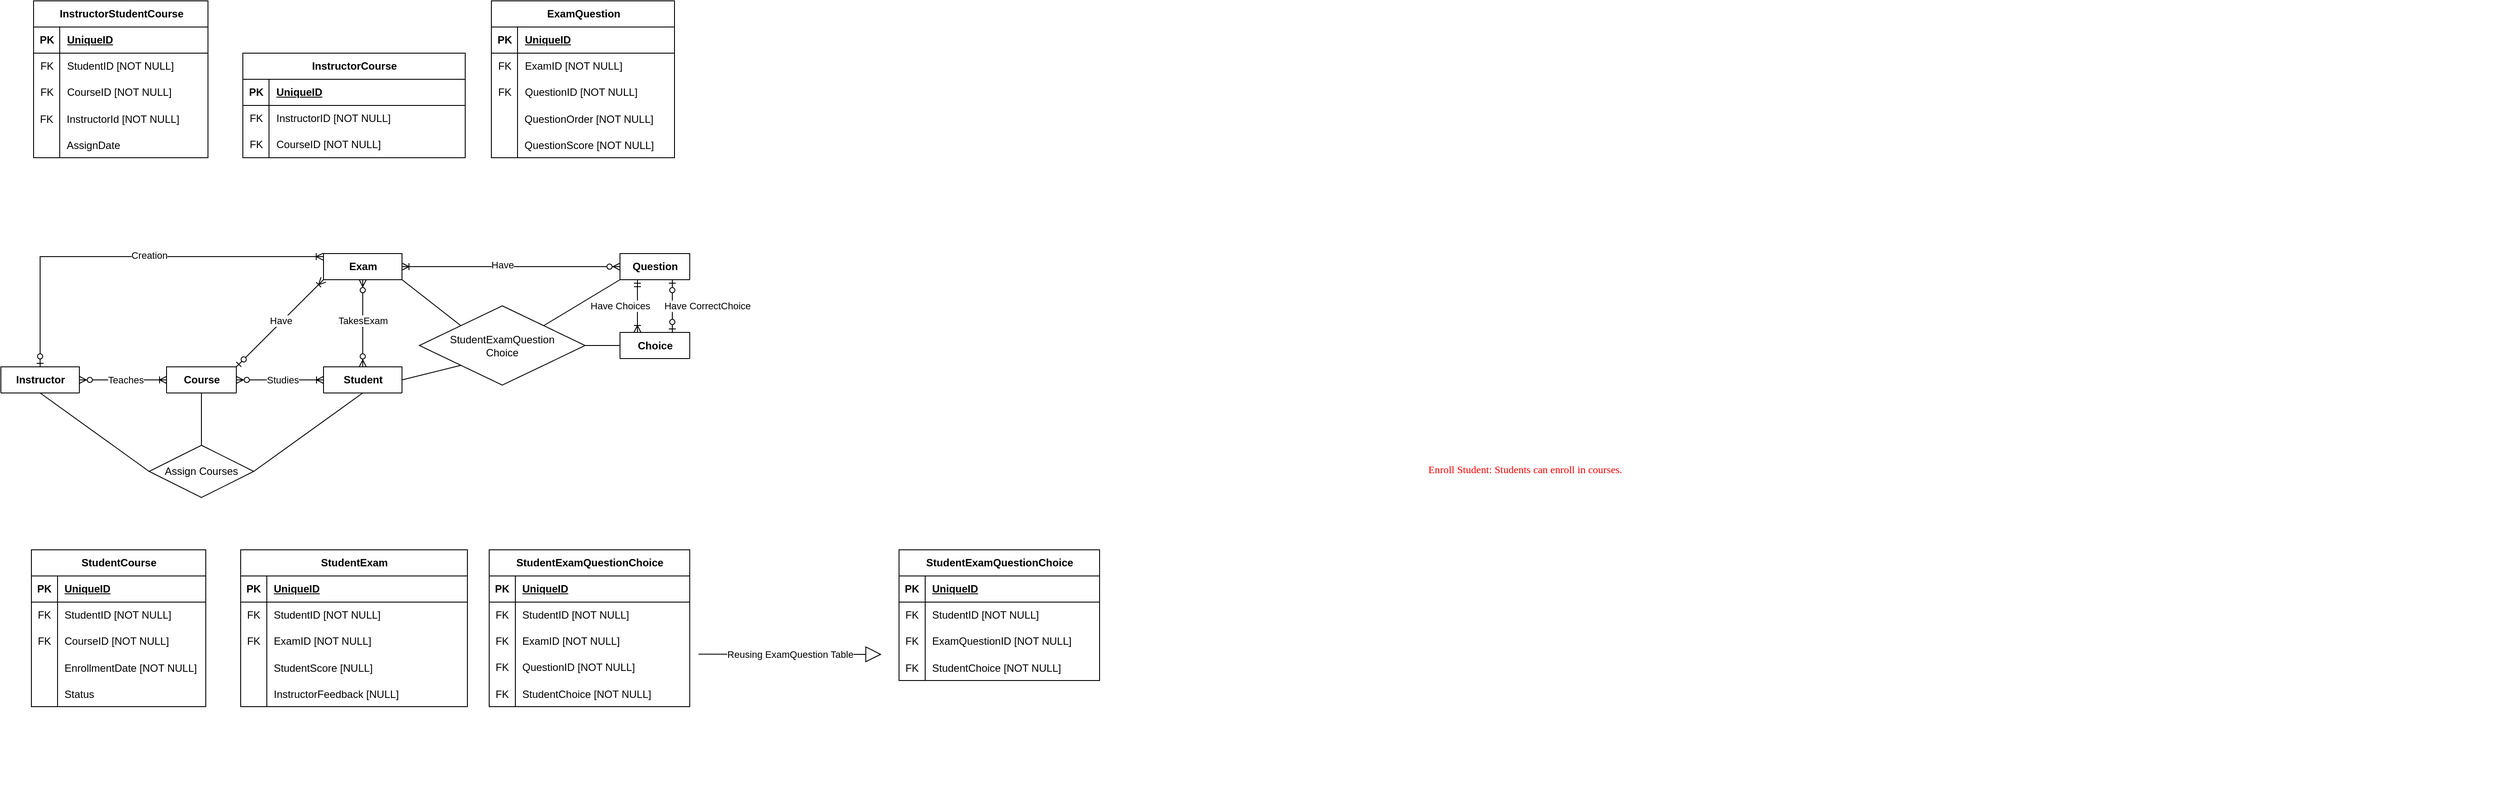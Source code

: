 <mxfile version="24.7.17">
  <diagram id="C5RBs43oDa-KdzZeNtuy" name="Page-1">
    <mxGraphModel dx="1401" dy="1507" grid="1" gridSize="10" guides="1" tooltips="1" connect="1" arrows="1" fold="1" page="1" pageScale="1" pageWidth="827" pageHeight="1169" math="0" shadow="0">
      <root>
        <mxCell id="WIyWlLk6GJQsqaUBKTNV-0" />
        <mxCell id="WIyWlLk6GJQsqaUBKTNV-1" parent="WIyWlLk6GJQsqaUBKTNV-0" />
        <mxCell id="uH51vlNa56T1xQwsgE3n-74" value="&lt;p class=&quot;MsoNormal&quot; style=&quot;font-size: 12px;&quot;&gt;&lt;font style=&quot;font-size: 12px;&quot;&gt;Product Functions:&lt;/font&gt;&lt;/p&gt;&lt;ul type=&quot;disc&quot; style=&quot;font-size: 12px;&quot;&gt; &lt;li class=&quot;MsoNormal&quot; style=&quot;font-size: 12px;&quot;&gt;&lt;span style=&quot;background-image: initial; background-position: initial; background-size: initial; background-repeat: initial; background-attachment: initial; background-origin: initial; background-clip: initial; font-size: 12px;&quot;&gt;&lt;font style=&quot;font-size: 12px;&quot;&gt;User management (Instructors, Students):&lt;/font&gt;&lt;/span&gt;&lt;/li&gt;&lt;ul type=&quot;disc&quot; style=&quot;font-size: 12px;&quot;&gt;&lt;li class=&quot;MsoNormal&quot; style=&quot;font-size: 12px;&quot;&gt;Instructor Registration/Login&lt;span style=&quot;background-color: initial;&quot;&gt;: Instructors can register and log in to the system.&lt;/span&gt;&lt;/li&gt;&lt;li class=&quot;MsoNormal&quot; style=&quot;font-size: 12px;&quot;&gt;&lt;font style=&quot;font-size: 12px;&quot;&gt;Student Registration/Login: Students can register and log in to the system.&lt;/font&gt;&lt;/li&gt;&lt;/ul&gt;&lt;/ul&gt;" style="text;whiteSpace=wrap;html=1;fontColor=#FFFFFF;fontSize=12;fontFamily=Times New Roman;fontStyle=0;verticalAlign=middle;" parent="WIyWlLk6GJQsqaUBKTNV-1" vertex="1">
          <mxGeometry x="750" y="-740" width="460" height="70" as="geometry" />
        </mxCell>
        <mxCell id="uH51vlNa56T1xQwsgE3n-81" value="&lt;ul type=&quot;disc&quot; style=&quot;font-size: 12px;&quot;&gt;&lt;li class=&quot;MsoNormal&quot; style=&quot;font-size: 12px;&quot;&gt;&lt;span style=&quot;background-image: initial; background-position: initial; background-size: initial; background-repeat: initial; background-attachment: initial; background-origin: initial; background-clip: initial; font-size: 12px;&quot;&gt;&lt;font style=&quot;font-size: 12px;&quot;&gt;Course management&lt;/font&gt;&lt;/span&gt;&amp;nbsp;for instructor:&lt;/li&gt;&lt;ul type=&quot;disc&quot;&gt;&lt;li class=&quot;MsoNormal&quot; style=&quot;font-size: 12px;&quot;&gt;Create Course&lt;span style=&quot;background-color: initial; font-family: &amp;quot;Times New Roman&amp;quot;, serif;&quot;&gt;: Instructors can create new courses.&lt;/span&gt;&lt;/li&gt;&lt;li class=&quot;MsoNormal&quot; style=&quot;font-size: 12px;&quot;&gt;Edit Course&lt;span style=&quot;background-color: initial; font-family: &amp;quot;Times New Roman&amp;quot;, serif;&quot;&gt;: Instructors can edit course details.&lt;/span&gt;&lt;/li&gt;&lt;li class=&quot;MsoNormal&quot; style=&quot;font-size: 12px;&quot;&gt;Delete Course&lt;span style=&quot;background-color: initial; font-family: &amp;quot;Times New Roman&amp;quot;, serif;&quot;&gt;: Instructors can delete courses.&lt;/span&gt;&lt;/li&gt;&lt;li class=&quot;MsoNormal&quot; style=&quot;font-size: 12px;&quot;&gt;&lt;font color=&quot;#ff0000&quot;&gt;Enroll Student&lt;span style=&quot;background-color: initial; font-family: &amp;quot;Times New Roman&amp;quot;, serif;&quot;&gt;: Students can enroll in courses.&lt;/span&gt;&lt;/font&gt;&lt;/li&gt;&lt;/ul&gt;&lt;/ul&gt;" style="text;whiteSpace=wrap;html=1;fontColor=#FFFFFF;fontSize=12;fontFamily=Times New Roman;fontStyle=0;verticalAlign=middle;" parent="WIyWlLk6GJQsqaUBKTNV-1" vertex="1">
          <mxGeometry x="750" y="-660" width="430" height="69" as="geometry" />
        </mxCell>
        <mxCell id="uH51vlNa56T1xQwsgE3n-82" value="&lt;ul type=&quot;disc&quot; style=&quot;font-size: 12px;&quot;&gt;&lt;li class=&quot;MsoNormal&quot; style=&quot;font-size: 12px;&quot;&gt;&lt;span style=&quot;background-color: initial;&quot;&gt;Question management&amp;nbsp;for instructor:&lt;/span&gt;&lt;ul type=&quot;disc&quot;&gt;&lt;li style=&quot;mso-margin-top-alt:auto;mso-margin-bottom-alt:auto;&lt;br/&gt;     line-height:normal;mso-list:l0 level1 lfo1;tab-stops:list 36.0pt&quot; class=&quot;MsoNormal&quot;&gt;&lt;span style=&quot;font-family: &amp;quot;Times New Roman&amp;quot;, serif;&quot;&gt;Add Question&lt;/span&gt;&lt;span style=&quot;font-family: &amp;quot;Times New Roman&amp;quot;, serif;&quot;&gt;: Instructors can add questions to quizzes.&lt;/span&gt;&lt;/li&gt;&lt;li style=&quot;mso-margin-top-alt:auto;mso-margin-bottom-alt:auto;&lt;br/&gt;     line-height:normal;mso-list:l0 level1 lfo1;tab-stops:list 36.0pt&quot; class=&quot;MsoNormal&quot;&gt;&lt;span style=&quot;font-family: &amp;quot;Times New Roman&amp;quot;, serif;&quot;&gt;Edit Question&lt;/span&gt;&lt;span style=&quot;font-family: &amp;quot;Times New Roman&amp;quot;, serif;&quot;&gt;: Instructors can edit questions.&lt;/span&gt;&lt;/li&gt;&lt;li style=&quot;mso-margin-top-alt:auto;mso-margin-bottom-alt:auto;&lt;br/&gt;     line-height:normal;mso-list:l0 level1 lfo1;tab-stops:list 36.0pt&quot; class=&quot;MsoNormal&quot;&gt;&lt;span style=&quot;font-family: &amp;quot;Times New Roman&amp;quot;, serif;&quot;&gt;Delete Question&lt;/span&gt;&lt;span style=&quot;font-family: &amp;quot;Times New Roman&amp;quot;, serif;&quot;&gt;: Instructors can delete questions.&lt;/span&gt;&lt;/li&gt;&lt;/ul&gt;&lt;/li&gt;&lt;/ul&gt;" style="text;whiteSpace=wrap;html=1;fontColor=#FFFFFF;fontSize=12;fontFamily=Times New Roman;fontStyle=0;verticalAlign=middle;" parent="WIyWlLk6GJQsqaUBKTNV-1" vertex="1">
          <mxGeometry x="750" y="-500" width="360" height="60" as="geometry" />
        </mxCell>
        <mxCell id="uH51vlNa56T1xQwsgE3n-99" value="&lt;ul type=&quot;disc&quot;&gt;&lt;li class=&quot;MsoNormal&quot;&gt;&lt;span style=&quot;background-image: initial; background-position: initial; background-size: initial; background-repeat: initial; background-attachment: initial; background-origin: initial; background-clip: initial;&quot;&gt;Quiz management&amp;nbsp;for instructor:&lt;/span&gt;&lt;ul type=&quot;disc&quot;&gt;&lt;li class=&quot;MsoNormal&quot;&gt;&lt;span style=&quot;font-family: &amp;quot;Times New Roman&amp;quot;, serif;&quot;&gt;Create Quiz&lt;/span&gt;&lt;span style=&quot;font-family: &amp;quot;Times New Roman&amp;quot;, serif;&quot;&gt;: Instructors can create quizzes for their courses.&lt;/span&gt;&lt;/li&gt;&lt;li class=&quot;MsoNormal&quot;&gt;&lt;span style=&quot;font-family: &amp;quot;Times New Roman&amp;quot;, serif;&quot;&gt;Edit Quiz&lt;/span&gt;&lt;span style=&quot;font-family: &amp;quot;Times New Roman&amp;quot;, serif;&quot;&gt;: Instructors can edit quiz details.&lt;/span&gt;&lt;/li&gt;&lt;li class=&quot;MsoNormal&quot;&gt;&lt;span style=&quot;font-family: &amp;quot;Times New Roman&amp;quot;, serif;&quot;&gt;Delete Quiz&lt;/span&gt;&lt;span style=&quot;font-family: &amp;quot;Times New Roman&amp;quot;, serif;&quot;&gt;: Instructors can delete quizzes.&lt;/span&gt;&lt;/li&gt;&lt;/ul&gt;&lt;/li&gt;&lt;/ul&gt;" style="text;whiteSpace=wrap;html=1;fontColor=#FFFFFF;fontSize=12;fontFamily=Times New Roman;fontStyle=0;verticalAlign=middle;" parent="WIyWlLk6GJQsqaUBKTNV-1" vertex="1">
          <mxGeometry x="750" y="-580" width="390" height="59" as="geometry" />
        </mxCell>
        <mxCell id="uH51vlNa56T1xQwsgE3n-101" value="&lt;ul type=&quot;disc&quot; style=&quot;font-size: 12px;&quot;&gt;&lt;li class=&quot;MsoNormal&quot; style=&quot;font-size: 12px;&quot;&gt;&lt;span style=&quot;background-color: initial;&quot;&gt;Choice&amp;nbsp;management&amp;nbsp;for instructor:&amp;nbsp;&lt;/span&gt;&lt;ul type=&quot;disc&quot;&gt; &lt;li style=&quot;mso-margin-top-alt:auto;mso-margin-bottom-alt:auto;&lt;br/&gt;     line-height:normal;mso-list:l0 level1 lfo1;tab-stops:list 36.0pt&quot; class=&quot;MsoNormal&quot;&gt;&lt;span style=&quot;font-family: &amp;quot;Times New Roman&amp;quot;, serif;&quot;&gt;Add Choice&lt;/span&gt;&lt;span style=&quot;font-family: &amp;quot;Times New Roman&amp;quot;, serif;&quot;&gt;: Instructors can add choices to questions.&lt;/span&gt;&lt;/li&gt;&lt;li style=&quot;mso-margin-top-alt:auto;mso-margin-bottom-alt:auto;&lt;br/&gt;     line-height:normal;mso-list:l0 level1 lfo1;tab-stops:list 36.0pt&quot; class=&quot;MsoNormal&quot;&gt;&lt;span style=&quot;font-family: &amp;quot;Times New Roman&amp;quot;, serif;&quot;&gt;Edit Choice&lt;/span&gt;&lt;span style=&quot;font-family: &amp;quot;Times New Roman&amp;quot;, serif;&quot;&gt;: Instructors can edit choices.&lt;/span&gt;&lt;/li&gt;&lt;li style=&quot;mso-margin-top-alt:auto;mso-margin-bottom-alt:auto;&lt;br/&gt;     line-height:normal;mso-list:l0 level1 lfo1;tab-stops:list 36.0pt&quot; class=&quot;MsoNormal&quot;&gt;&lt;span style=&quot;font-family: &amp;quot;Times New Roman&amp;quot;, serif;&quot;&gt;Delete Choice&lt;/span&gt;&lt;span style=&quot;font-family: &amp;quot;Times New Roman&amp;quot;, serif;&quot;&gt;: Instructors can delete choices.&lt;/span&gt;&lt;/li&gt;&lt;/ul&gt;&lt;/li&gt;&lt;/ul&gt;" style="text;whiteSpace=wrap;html=1;fontColor=#FFFFFF;fontSize=12;fontFamily=Times New Roman;fontStyle=0;verticalAlign=middle;" parent="WIyWlLk6GJQsqaUBKTNV-1" vertex="1">
          <mxGeometry x="750" y="-430" width="600" height="60" as="geometry" />
        </mxCell>
        <mxCell id="uH51vlNa56T1xQwsgE3n-102" value="&lt;ul type=&quot;disc&quot; style=&quot;font-size: 12px;&quot;&gt;&lt;li class=&quot;MsoNormal&quot;&gt;&lt;span style=&quot;background-image: initial; background-position: initial; background-size: initial; background-repeat: initial; background-attachment: initial; background-origin: initial; background-clip: initial;&quot;&gt;Quiz participation for students&lt;/span&gt;:&lt;ul type=&quot;disc&quot;&gt; &lt;li style=&quot;mso-margin-top-alt:auto;mso-margin-bottom-alt:auto;&lt;br/&gt;     line-height:normal;mso-list:l0 level1 lfo1;tab-stops:list 36.0pt&quot; class=&quot;MsoNormal&quot;&gt;&lt;span style=&quot;font-family: &amp;quot;Times New Roman&amp;quot;, serif;&quot;&gt;Take Quiz&lt;/span&gt;&lt;span style=&quot;&quot;&gt;: Students can take quizzes assigned to their courses.&lt;/span&gt;&lt;/li&gt;&lt;li style=&quot;mso-margin-top-alt:auto;mso-margin-bottom-alt:auto;&lt;br/&gt;     line-height:normal;mso-list:l0 level1 lfo1;tab-stops:list 36.0pt&quot; class=&quot;MsoNormal&quot;&gt;Submit Quiz&lt;span style=&quot;background-color: initial;&quot;&gt;:&amp;nbsp;&lt;/span&gt;Students can submit completed quizzes.&lt;/li&gt;&lt;/ul&gt;&lt;/li&gt;&lt;/ul&gt;" style="text;whiteSpace=wrap;html=1;fontColor=#FFFFFF;fontSize=12;fontFamily=Times New Roman;fontStyle=0;verticalAlign=middle;" parent="WIyWlLk6GJQsqaUBKTNV-1" vertex="1">
          <mxGeometry x="750" y="-360" width="600" height="40" as="geometry" />
        </mxCell>
        <mxCell id="uH51vlNa56T1xQwsgE3n-103" value="&lt;ul type=&quot;disc&quot; style=&quot;font-size: 12px;&quot;&gt;&lt;li class=&quot;MsoNormal&quot;&gt;&lt;span style=&quot;background-image: initial; background-position: initial; background-size: initial; background-repeat: initial; background-attachment: initial; background-origin: initial; background-clip: initial;&quot;&gt;Result evaluation and feedback&lt;/span&gt;:&lt;ul type=&quot;disc&quot;&gt; &lt;li style=&quot;mso-margin-top-alt:auto;mso-margin-bottom-alt:auto;&lt;br/&gt;     line-height:normal;mso-list:l0 level1 lfo1;tab-stops:list 36.0pt&quot; class=&quot;MsoNormal&quot;&gt;&lt;span style=&quot;font-family: &amp;quot;Times New Roman&amp;quot;, serif;&quot;&gt;Evaluate Quiz&lt;/span&gt;&lt;span style=&quot;font-family: &amp;quot;Times New Roman&amp;quot;, serif;&quot;&gt;: System evaluates the submitted quizzes and provides results.&lt;/span&gt;&lt;/li&gt;&lt;li style=&quot;mso-margin-top-alt:auto;mso-margin-bottom-alt:auto;&lt;br/&gt;     line-height:normal;mso-list:l0 level1 lfo1;tab-stops:list 36.0pt&quot; class=&quot;MsoNormal&quot;&gt;&lt;span style=&quot;font-family: &amp;quot;Times New Roman&amp;quot;, serif;&quot;&gt;View Results&lt;/span&gt;&lt;span style=&quot;font-family: &amp;quot;Times New Roman&amp;quot;, serif;&quot;&gt;: Students and instructors can view quiz results.&lt;/span&gt;&lt;/li&gt;&lt;/ul&gt;&lt;/li&gt;&lt;/ul&gt;" style="text;whiteSpace=wrap;html=1;fontColor=#FFFFFF;fontSize=12;fontFamily=Times New Roman;fontStyle=0;verticalAlign=middle;" parent="WIyWlLk6GJQsqaUBKTNV-1" vertex="1">
          <mxGeometry x="750" y="-310" width="600" height="50" as="geometry" />
        </mxCell>
        <mxCell id="uH51vlNa56T1xQwsgE3n-104" value="&lt;p class=&quot;MsoNormal&quot; style=&quot;&quot;&gt;&lt;font style=&quot;font-size: 12px;&quot;&gt;Instructor:&lt;/font&gt;&lt;/p&gt;&lt;p class=&quot;MsoNormal&quot; style=&quot;&quot;&gt;&lt;/p&gt;&lt;ul&gt;&lt;li&gt;&lt;font style=&quot;font-size: 12px;&quot;&gt;&lt;span style=&quot;background-color: initial; font-family: &amp;quot;Times New Roman&amp;quot;, serif; text-indent: -18pt;&quot;&gt;Each &lt;/span&gt;&lt;span style=&quot;background-color: initial; font-family: &amp;quot;Times New Roman&amp;quot;, serif; text-indent: -18pt;&quot;&gt;instructor can view courses, questions and exams he created only.&lt;/span&gt;&lt;/font&gt;&lt;/li&gt;&lt;li&gt;&lt;font style=&quot;font-size: 12px;&quot;&gt;When creating a question, instructor can determine its level (simple, medium, hard).&lt;/font&gt;&lt;/li&gt;&lt;li&gt;&lt;font style=&quot;font-size: 12px;&quot;&gt;Instructor can use the same question in multiple exams.&lt;/font&gt;&lt;/li&gt;&lt;li&gt;Instructor should assign a student to a course first, then he can assign exams to him in that course.&lt;/li&gt;&lt;/ul&gt;&lt;p&gt;&lt;/p&gt;" style="text;whiteSpace=wrap;html=1;fontColor=#FFFFFF;fontSize=12;fontFamily=Times New Roman;fontStyle=0;verticalAlign=middle;" parent="WIyWlLk6GJQsqaUBKTNV-1" vertex="1">
          <mxGeometry x="1230" y="-670" width="540" height="90" as="geometry" />
        </mxCell>
        <mxCell id="uH51vlNa56T1xQwsgE3n-105" value="&lt;p class=&quot;MsoNormal&quot; style=&quot;&quot;&gt;&lt;font style=&quot;font-size: 12px;&quot;&gt;Exam:&lt;/font&gt;&lt;/p&gt;&lt;p class=&quot;MsoNormal&quot; style=&quot;&quot;&gt;&lt;/p&gt;&lt;ul&gt;&lt;li&gt;&lt;span style=&quot;background-color: initial; text-indent: -18pt;&quot;&gt;Exam has two types (Quiz / Final).&lt;/span&gt;&lt;/li&gt;&lt;li&gt;When creating an exam, instructor can determine the number of questions.&lt;/li&gt;&lt;li&gt;&lt;span style=&quot;line-height: 107%; font-family: &amp;quot;Times New Roman&amp;quot;, serif;&quot;&gt;&lt;font style=&quot;font-size: 12px;&quot;&gt;When creating an exam, instructor may choose to manually assign questions to the exam or the system assign them automatically.&lt;/font&gt;&lt;/span&gt;&lt;br&gt;&lt;/li&gt;&lt;li&gt;&lt;span style=&quot;line-height: 107%; font-family: &amp;quot;Times New Roman&amp;quot;, serif;&quot;&gt;&lt;font style=&quot;&quot;&gt;&lt;span style=&quot;line-height: 107%;&quot;&gt;&lt;font style=&quot;font-size: 12px;&quot;&gt;If the exam is automatically created, the system should balance number of questions with the their level (simple, medium, hard)&lt;/font&gt;&lt;/span&gt;&lt;br&gt;&lt;/font&gt;&lt;/span&gt;&lt;/li&gt;&lt;/ul&gt;&lt;p&gt;&lt;/p&gt;&lt;p&gt;&lt;/p&gt;" style="text;whiteSpace=wrap;html=1;fontColor=#FFFFFF;fontSize=12;fontFamily=Times New Roman;fontStyle=0;verticalAlign=middle;" parent="WIyWlLk6GJQsqaUBKTNV-1" vertex="1">
          <mxGeometry x="1220" y="-460" width="830" height="90" as="geometry" />
        </mxCell>
        <mxCell id="uH51vlNa56T1xQwsgE3n-106" value="&lt;p class=&quot;MsoNormal&quot; style=&quot;&quot;&gt;&lt;font style=&quot;font-size: 12px;&quot;&gt;Student:&lt;/font&gt;&lt;/p&gt;&lt;ul&gt;&lt;li&gt;&lt;span style=&quot;font-family: &amp;quot;Times New Roman&amp;quot;, serif; text-indent: -18pt; background-color: initial;&quot;&gt;Student&amp;nbsp;&lt;/span&gt;&lt;span style=&quot;font-family: &amp;quot;Times New Roman&amp;quot;, serif; text-indent: -18pt; background-color: initial;&quot;&gt;can take exams for the courses and exams he assigned to only.&lt;/span&gt;&lt;/li&gt;&lt;li&gt;Student can take many quiz exams, but he can take only one final exam.&lt;/li&gt;&lt;/ul&gt;&lt;p&gt;&lt;/p&gt;&lt;p&gt;&lt;/p&gt;" style="text;whiteSpace=wrap;html=1;fontColor=#FFFFFF;fontSize=12;fontFamily=Times New Roman;fontStyle=0;verticalAlign=middle;" parent="WIyWlLk6GJQsqaUBKTNV-1" vertex="1">
          <mxGeometry x="1240" y="-569" width="540" height="59" as="geometry" />
        </mxCell>
        <mxCell id="uH51vlNa56T1xQwsgE3n-107" value="&lt;p class=&quot;MsoNormal&quot; style=&quot;&quot;&gt;&lt;font style=&quot;font-size: 12px;&quot;&gt;Result:&lt;/font&gt;&lt;/p&gt;&lt;p class=&quot;MsoNormal&quot; style=&quot;&quot;&gt;&lt;/p&gt;&lt;ul&gt;&lt;li&gt;&lt;span style=&quot;line-height: 107%; font-family: &amp;quot;Times New Roman&amp;quot;, serif;&quot;&gt;Student can view his result upon completion of the exam.&lt;/span&gt;&lt;/li&gt;&lt;li&gt;&lt;span style=&quot;line-height: 107%; font-family: &amp;quot;Times New Roman&amp;quot;, serif;&quot;&gt;&lt;span style=&quot;line-height: 107%;&quot;&gt;&lt;font style=&quot;font-size: 12px;&quot;&gt;Instructor can view results for all students in the exam.&lt;/font&gt;&lt;/span&gt;&lt;br&gt;&lt;/span&gt;&lt;/li&gt;&lt;/ul&gt;&lt;p&gt;&lt;/p&gt;&lt;p&gt;&lt;/p&gt;" style="text;whiteSpace=wrap;html=1;fontColor=#FFFFFF;fontSize=12;fontFamily=Times New Roman;fontStyle=0;verticalAlign=middle;" parent="WIyWlLk6GJQsqaUBKTNV-1" vertex="1">
          <mxGeometry x="1230" y="-300" width="830" height="60" as="geometry" />
        </mxCell>
        <mxCell id="j6owaacCCFAsNgO6bkA7-32" value="Instructor" style="shape=table;startSize=30;container=1;collapsible=1;childLayout=tableLayout;fixedRows=1;rowLines=0;fontStyle=1;align=center;resizeLast=1;html=1;" parent="WIyWlLk6GJQsqaUBKTNV-1" vertex="1" collapsed="1">
          <mxGeometry x="-805" y="-714" width="90" height="30" as="geometry">
            <mxRectangle x="-805" y="-714" width="180" height="150" as="alternateBounds" />
          </mxGeometry>
        </mxCell>
        <mxCell id="j6owaacCCFAsNgO6bkA7-33" value="" style="shape=tableRow;horizontal=0;startSize=0;swimlaneHead=0;swimlaneBody=0;fillColor=none;collapsible=0;dropTarget=0;points=[[0,0.5],[1,0.5]];portConstraint=eastwest;top=0;left=0;right=0;bottom=1;" parent="j6owaacCCFAsNgO6bkA7-32" vertex="1">
          <mxGeometry y="30" width="180" height="30" as="geometry" />
        </mxCell>
        <mxCell id="j6owaacCCFAsNgO6bkA7-34" value="PK" style="shape=partialRectangle;connectable=0;fillColor=none;top=0;left=0;bottom=0;right=0;fontStyle=1;overflow=hidden;whiteSpace=wrap;html=1;" parent="j6owaacCCFAsNgO6bkA7-33" vertex="1">
          <mxGeometry width="30" height="30" as="geometry">
            <mxRectangle width="30" height="30" as="alternateBounds" />
          </mxGeometry>
        </mxCell>
        <mxCell id="j6owaacCCFAsNgO6bkA7-35" value="UniqueID" style="shape=partialRectangle;connectable=0;fillColor=none;top=0;left=0;bottom=0;right=0;align=left;spacingLeft=6;fontStyle=5;overflow=hidden;whiteSpace=wrap;html=1;" parent="j6owaacCCFAsNgO6bkA7-33" vertex="1">
          <mxGeometry x="30" width="150" height="30" as="geometry">
            <mxRectangle width="150" height="30" as="alternateBounds" />
          </mxGeometry>
        </mxCell>
        <mxCell id="j6owaacCCFAsNgO6bkA7-36" value="" style="shape=tableRow;horizontal=0;startSize=0;swimlaneHead=0;swimlaneBody=0;fillColor=none;collapsible=0;dropTarget=0;points=[[0,0.5],[1,0.5]];portConstraint=eastwest;top=0;left=0;right=0;bottom=0;" parent="j6owaacCCFAsNgO6bkA7-32" vertex="1">
          <mxGeometry y="60" width="180" height="30" as="geometry" />
        </mxCell>
        <mxCell id="j6owaacCCFAsNgO6bkA7-37" value="" style="shape=partialRectangle;connectable=0;fillColor=none;top=0;left=0;bottom=0;right=0;editable=1;overflow=hidden;whiteSpace=wrap;html=1;" parent="j6owaacCCFAsNgO6bkA7-36" vertex="1">
          <mxGeometry width="30" height="30" as="geometry">
            <mxRectangle width="30" height="30" as="alternateBounds" />
          </mxGeometry>
        </mxCell>
        <mxCell id="j6owaacCCFAsNgO6bkA7-38" value="Name" style="shape=partialRectangle;connectable=0;fillColor=none;top=0;left=0;bottom=0;right=0;align=left;spacingLeft=6;overflow=hidden;whiteSpace=wrap;html=1;" parent="j6owaacCCFAsNgO6bkA7-36" vertex="1">
          <mxGeometry x="30" width="150" height="30" as="geometry">
            <mxRectangle width="150" height="30" as="alternateBounds" />
          </mxGeometry>
        </mxCell>
        <mxCell id="j6owaacCCFAsNgO6bkA7-261" value="" style="shape=tableRow;horizontal=0;startSize=0;swimlaneHead=0;swimlaneBody=0;fillColor=none;collapsible=0;dropTarget=0;points=[[0,0.5],[1,0.5]];portConstraint=eastwest;top=0;left=0;right=0;bottom=0;" parent="j6owaacCCFAsNgO6bkA7-32" vertex="1">
          <mxGeometry y="90" width="180" height="30" as="geometry" />
        </mxCell>
        <mxCell id="j6owaacCCFAsNgO6bkA7-262" value="" style="shape=partialRectangle;connectable=0;fillColor=none;top=0;left=0;bottom=0;right=0;editable=1;overflow=hidden;" parent="j6owaacCCFAsNgO6bkA7-261" vertex="1">
          <mxGeometry width="30" height="30" as="geometry">
            <mxRectangle width="30" height="30" as="alternateBounds" />
          </mxGeometry>
        </mxCell>
        <mxCell id="j6owaacCCFAsNgO6bkA7-263" value="Email" style="shape=partialRectangle;connectable=0;fillColor=none;top=0;left=0;bottom=0;right=0;align=left;spacingLeft=6;overflow=hidden;" parent="j6owaacCCFAsNgO6bkA7-261" vertex="1">
          <mxGeometry x="30" width="150" height="30" as="geometry">
            <mxRectangle width="150" height="30" as="alternateBounds" />
          </mxGeometry>
        </mxCell>
        <mxCell id="j6owaacCCFAsNgO6bkA7-264" value="" style="shape=tableRow;horizontal=0;startSize=0;swimlaneHead=0;swimlaneBody=0;fillColor=none;collapsible=0;dropTarget=0;points=[[0,0.5],[1,0.5]];portConstraint=eastwest;top=0;left=0;right=0;bottom=0;" parent="j6owaacCCFAsNgO6bkA7-32" vertex="1">
          <mxGeometry y="120" width="180" height="30" as="geometry" />
        </mxCell>
        <mxCell id="j6owaacCCFAsNgO6bkA7-265" value="" style="shape=partialRectangle;connectable=0;fillColor=none;top=0;left=0;bottom=0;right=0;editable=1;overflow=hidden;" parent="j6owaacCCFAsNgO6bkA7-264" vertex="1">
          <mxGeometry width="30" height="30" as="geometry">
            <mxRectangle width="30" height="30" as="alternateBounds" />
          </mxGeometry>
        </mxCell>
        <mxCell id="j6owaacCCFAsNgO6bkA7-266" value="Password" style="shape=partialRectangle;connectable=0;fillColor=none;top=0;left=0;bottom=0;right=0;align=left;spacingLeft=6;overflow=hidden;" parent="j6owaacCCFAsNgO6bkA7-264" vertex="1">
          <mxGeometry x="30" width="150" height="30" as="geometry">
            <mxRectangle width="150" height="30" as="alternateBounds" />
          </mxGeometry>
        </mxCell>
        <mxCell id="j6owaacCCFAsNgO6bkA7-50" value="Course" style="shape=table;startSize=30;container=1;collapsible=1;childLayout=tableLayout;fixedRows=1;rowLines=0;fontStyle=1;align=center;resizeLast=1;html=1;" parent="WIyWlLk6GJQsqaUBKTNV-1" vertex="1" collapsed="1">
          <mxGeometry x="-615" y="-714" width="80" height="30" as="geometry">
            <mxRectangle x="-650" y="-700" width="180" height="150" as="alternateBounds" />
          </mxGeometry>
        </mxCell>
        <mxCell id="j6owaacCCFAsNgO6bkA7-51" value="" style="shape=tableRow;horizontal=0;startSize=0;swimlaneHead=0;swimlaneBody=0;fillColor=none;collapsible=0;dropTarget=0;points=[[0,0.5],[1,0.5]];portConstraint=eastwest;top=0;left=0;right=0;bottom=1;" parent="j6owaacCCFAsNgO6bkA7-50" vertex="1">
          <mxGeometry y="30" width="180" height="30" as="geometry" />
        </mxCell>
        <mxCell id="j6owaacCCFAsNgO6bkA7-52" value="PK" style="shape=partialRectangle;connectable=0;fillColor=none;top=0;left=0;bottom=0;right=0;fontStyle=1;overflow=hidden;whiteSpace=wrap;html=1;" parent="j6owaacCCFAsNgO6bkA7-51" vertex="1">
          <mxGeometry width="30" height="30" as="geometry">
            <mxRectangle width="30" height="30" as="alternateBounds" />
          </mxGeometry>
        </mxCell>
        <mxCell id="j6owaacCCFAsNgO6bkA7-53" value="UniqueID" style="shape=partialRectangle;connectable=0;fillColor=none;top=0;left=0;bottom=0;right=0;align=left;spacingLeft=6;fontStyle=5;overflow=hidden;whiteSpace=wrap;html=1;" parent="j6owaacCCFAsNgO6bkA7-51" vertex="1">
          <mxGeometry x="30" width="150" height="30" as="geometry">
            <mxRectangle width="150" height="30" as="alternateBounds" />
          </mxGeometry>
        </mxCell>
        <mxCell id="j6owaacCCFAsNgO6bkA7-54" value="" style="shape=tableRow;horizontal=0;startSize=0;swimlaneHead=0;swimlaneBody=0;fillColor=none;collapsible=0;dropTarget=0;points=[[0,0.5],[1,0.5]];portConstraint=eastwest;top=0;left=0;right=0;bottom=0;" parent="j6owaacCCFAsNgO6bkA7-50" vertex="1">
          <mxGeometry y="60" width="180" height="30" as="geometry" />
        </mxCell>
        <mxCell id="j6owaacCCFAsNgO6bkA7-55" value="" style="shape=partialRectangle;connectable=0;fillColor=none;top=0;left=0;bottom=0;right=0;editable=1;overflow=hidden;whiteSpace=wrap;html=1;" parent="j6owaacCCFAsNgO6bkA7-54" vertex="1">
          <mxGeometry width="30" height="30" as="geometry">
            <mxRectangle width="30" height="30" as="alternateBounds" />
          </mxGeometry>
        </mxCell>
        <mxCell id="j6owaacCCFAsNgO6bkA7-56" value="Name" style="shape=partialRectangle;connectable=0;fillColor=none;top=0;left=0;bottom=0;right=0;align=left;spacingLeft=6;overflow=hidden;whiteSpace=wrap;html=1;" parent="j6owaacCCFAsNgO6bkA7-54" vertex="1">
          <mxGeometry x="30" width="150" height="30" as="geometry">
            <mxRectangle width="150" height="30" as="alternateBounds" />
          </mxGeometry>
        </mxCell>
        <mxCell id="j6owaacCCFAsNgO6bkA7-57" value="" style="shape=tableRow;horizontal=0;startSize=0;swimlaneHead=0;swimlaneBody=0;fillColor=none;collapsible=0;dropTarget=0;points=[[0,0.5],[1,0.5]];portConstraint=eastwest;top=0;left=0;right=0;bottom=0;" parent="j6owaacCCFAsNgO6bkA7-50" vertex="1">
          <mxGeometry y="90" width="180" height="30" as="geometry" />
        </mxCell>
        <mxCell id="j6owaacCCFAsNgO6bkA7-58" value="" style="shape=partialRectangle;connectable=0;fillColor=none;top=0;left=0;bottom=0;right=0;editable=1;overflow=hidden;whiteSpace=wrap;html=1;" parent="j6owaacCCFAsNgO6bkA7-57" vertex="1">
          <mxGeometry width="30" height="30" as="geometry">
            <mxRectangle width="30" height="30" as="alternateBounds" />
          </mxGeometry>
        </mxCell>
        <mxCell id="j6owaacCCFAsNgO6bkA7-59" value="Row 2" style="shape=partialRectangle;connectable=0;fillColor=none;top=0;left=0;bottom=0;right=0;align=left;spacingLeft=6;overflow=hidden;whiteSpace=wrap;html=1;" parent="j6owaacCCFAsNgO6bkA7-57" vertex="1">
          <mxGeometry x="30" width="150" height="30" as="geometry">
            <mxRectangle width="150" height="30" as="alternateBounds" />
          </mxGeometry>
        </mxCell>
        <mxCell id="j6owaacCCFAsNgO6bkA7-60" value="" style="shape=tableRow;horizontal=0;startSize=0;swimlaneHead=0;swimlaneBody=0;fillColor=none;collapsible=0;dropTarget=0;points=[[0,0.5],[1,0.5]];portConstraint=eastwest;top=0;left=0;right=0;bottom=0;" parent="j6owaacCCFAsNgO6bkA7-50" vertex="1">
          <mxGeometry y="120" width="180" height="30" as="geometry" />
        </mxCell>
        <mxCell id="j6owaacCCFAsNgO6bkA7-61" value="" style="shape=partialRectangle;connectable=0;fillColor=none;top=0;left=0;bottom=0;right=0;editable=1;overflow=hidden;whiteSpace=wrap;html=1;" parent="j6owaacCCFAsNgO6bkA7-60" vertex="1">
          <mxGeometry width="30" height="30" as="geometry">
            <mxRectangle width="30" height="30" as="alternateBounds" />
          </mxGeometry>
        </mxCell>
        <mxCell id="j6owaacCCFAsNgO6bkA7-62" value="Row 3" style="shape=partialRectangle;connectable=0;fillColor=none;top=0;left=0;bottom=0;right=0;align=left;spacingLeft=6;overflow=hidden;whiteSpace=wrap;html=1;" parent="j6owaacCCFAsNgO6bkA7-60" vertex="1">
          <mxGeometry x="30" width="150" height="30" as="geometry">
            <mxRectangle width="150" height="30" as="alternateBounds" />
          </mxGeometry>
        </mxCell>
        <mxCell id="j6owaacCCFAsNgO6bkA7-63" value="InstructorCourse" style="shape=table;startSize=30;container=1;collapsible=1;childLayout=tableLayout;fixedRows=1;rowLines=0;fontStyle=1;align=center;resizeLast=1;html=1;" parent="WIyWlLk6GJQsqaUBKTNV-1" vertex="1">
          <mxGeometry x="-527.5" y="-1074" width="255" height="120" as="geometry" />
        </mxCell>
        <mxCell id="j6owaacCCFAsNgO6bkA7-64" value="" style="shape=tableRow;horizontal=0;startSize=0;swimlaneHead=0;swimlaneBody=0;fillColor=none;collapsible=0;dropTarget=0;points=[[0,0.5],[1,0.5]];portConstraint=eastwest;top=0;left=0;right=0;bottom=1;" parent="j6owaacCCFAsNgO6bkA7-63" vertex="1">
          <mxGeometry y="30" width="255" height="30" as="geometry" />
        </mxCell>
        <mxCell id="j6owaacCCFAsNgO6bkA7-65" value="PK" style="shape=partialRectangle;connectable=0;fillColor=none;top=0;left=0;bottom=0;right=0;fontStyle=1;overflow=hidden;whiteSpace=wrap;html=1;" parent="j6owaacCCFAsNgO6bkA7-64" vertex="1">
          <mxGeometry width="30" height="30" as="geometry">
            <mxRectangle width="30" height="30" as="alternateBounds" />
          </mxGeometry>
        </mxCell>
        <mxCell id="j6owaacCCFAsNgO6bkA7-66" value="UniqueID" style="shape=partialRectangle;connectable=0;fillColor=none;top=0;left=0;bottom=0;right=0;align=left;spacingLeft=6;fontStyle=5;overflow=hidden;whiteSpace=wrap;html=1;" parent="j6owaacCCFAsNgO6bkA7-64" vertex="1">
          <mxGeometry x="30" width="225" height="30" as="geometry">
            <mxRectangle width="225" height="30" as="alternateBounds" />
          </mxGeometry>
        </mxCell>
        <mxCell id="j6owaacCCFAsNgO6bkA7-79" value="" style="shape=tableRow;horizontal=0;startSize=0;swimlaneHead=0;swimlaneBody=0;fillColor=none;collapsible=0;dropTarget=0;points=[[0,0.5],[1,0.5]];portConstraint=eastwest;top=0;left=0;right=0;bottom=0;" parent="j6owaacCCFAsNgO6bkA7-63" vertex="1">
          <mxGeometry y="60" width="255" height="30" as="geometry" />
        </mxCell>
        <mxCell id="j6owaacCCFAsNgO6bkA7-80" value="FK" style="shape=partialRectangle;connectable=0;fillColor=none;top=0;left=0;bottom=0;right=0;fontStyle=0;overflow=hidden;whiteSpace=wrap;html=1;" parent="j6owaacCCFAsNgO6bkA7-79" vertex="1">
          <mxGeometry width="30" height="30" as="geometry">
            <mxRectangle width="30" height="30" as="alternateBounds" />
          </mxGeometry>
        </mxCell>
        <mxCell id="j6owaacCCFAsNgO6bkA7-81" value="InstructorID [NOT NULL]" style="shape=partialRectangle;connectable=0;fillColor=none;top=0;left=0;bottom=0;right=0;align=left;spacingLeft=6;fontStyle=0;overflow=hidden;whiteSpace=wrap;html=1;" parent="j6owaacCCFAsNgO6bkA7-79" vertex="1">
          <mxGeometry x="30" width="225" height="30" as="geometry">
            <mxRectangle width="225" height="30" as="alternateBounds" />
          </mxGeometry>
        </mxCell>
        <mxCell id="j6owaacCCFAsNgO6bkA7-82" value="" style="shape=tableRow;horizontal=0;startSize=0;swimlaneHead=0;swimlaneBody=0;fillColor=none;collapsible=0;dropTarget=0;points=[[0,0.5],[1,0.5]];portConstraint=eastwest;top=0;left=0;right=0;bottom=0;" parent="j6owaacCCFAsNgO6bkA7-63" vertex="1">
          <mxGeometry y="90" width="255" height="30" as="geometry" />
        </mxCell>
        <mxCell id="j6owaacCCFAsNgO6bkA7-83" value="FK" style="shape=partialRectangle;connectable=0;fillColor=none;top=0;left=0;bottom=0;right=0;fontStyle=0;overflow=hidden;whiteSpace=wrap;html=1;" parent="j6owaacCCFAsNgO6bkA7-82" vertex="1">
          <mxGeometry width="30" height="30" as="geometry">
            <mxRectangle width="30" height="30" as="alternateBounds" />
          </mxGeometry>
        </mxCell>
        <mxCell id="j6owaacCCFAsNgO6bkA7-84" value="CourseID [NOT NULL]" style="shape=partialRectangle;connectable=0;fillColor=none;top=0;left=0;bottom=0;right=0;align=left;spacingLeft=6;fontStyle=0;overflow=hidden;whiteSpace=wrap;html=1;" parent="j6owaacCCFAsNgO6bkA7-82" vertex="1">
          <mxGeometry x="30" width="225" height="30" as="geometry">
            <mxRectangle width="225" height="30" as="alternateBounds" />
          </mxGeometry>
        </mxCell>
        <mxCell id="j6owaacCCFAsNgO6bkA7-77" value="" style="fontSize=12;html=1;endArrow=ERoneToMany;startArrow=ERzeroToMany;rounded=0;entryX=0;entryY=0.5;entryDx=0;entryDy=0;exitX=1;exitY=0.5;exitDx=0;exitDy=0;" parent="WIyWlLk6GJQsqaUBKTNV-1" source="j6owaacCCFAsNgO6bkA7-32" target="j6owaacCCFAsNgO6bkA7-50" edge="1">
          <mxGeometry width="100" height="100" relative="1" as="geometry">
            <mxPoint x="-695" y="-659.08" as="sourcePoint" />
            <mxPoint x="-515" y="-659.08" as="targetPoint" />
          </mxGeometry>
        </mxCell>
        <mxCell id="j6owaacCCFAsNgO6bkA7-78" value="Teaches" style="edgeLabel;html=1;align=center;verticalAlign=middle;resizable=0;points=[];" parent="j6owaacCCFAsNgO6bkA7-77" vertex="1" connectable="0">
          <mxGeometry x="0.056" relative="1" as="geometry">
            <mxPoint as="offset" />
          </mxGeometry>
        </mxCell>
        <mxCell id="j6owaacCCFAsNgO6bkA7-85" value="Exam" style="shape=table;startSize=30;container=1;collapsible=1;childLayout=tableLayout;fixedRows=1;rowLines=0;fontStyle=1;align=center;resizeLast=1;html=1;" parent="WIyWlLk6GJQsqaUBKTNV-1" vertex="1" collapsed="1">
          <mxGeometry x="-435" y="-844" width="90" height="30" as="geometry">
            <mxRectangle x="-435" y="-844" width="190" height="180" as="alternateBounds" />
          </mxGeometry>
        </mxCell>
        <mxCell id="j6owaacCCFAsNgO6bkA7-86" value="" style="shape=tableRow;horizontal=0;startSize=0;swimlaneHead=0;swimlaneBody=0;fillColor=none;collapsible=0;dropTarget=0;points=[[0,0.5],[1,0.5]];portConstraint=eastwest;top=0;left=0;right=0;bottom=1;" parent="j6owaacCCFAsNgO6bkA7-85" vertex="1">
          <mxGeometry y="30" width="190" height="30" as="geometry" />
        </mxCell>
        <mxCell id="j6owaacCCFAsNgO6bkA7-87" value="PK" style="shape=partialRectangle;connectable=0;fillColor=none;top=0;left=0;bottom=0;right=0;fontStyle=1;overflow=hidden;whiteSpace=wrap;html=1;" parent="j6owaacCCFAsNgO6bkA7-86" vertex="1">
          <mxGeometry width="30" height="30" as="geometry">
            <mxRectangle width="30" height="30" as="alternateBounds" />
          </mxGeometry>
        </mxCell>
        <mxCell id="j6owaacCCFAsNgO6bkA7-88" value="UniqueID" style="shape=partialRectangle;connectable=0;fillColor=none;top=0;left=0;bottom=0;right=0;align=left;spacingLeft=6;fontStyle=5;overflow=hidden;whiteSpace=wrap;html=1;" parent="j6owaacCCFAsNgO6bkA7-86" vertex="1">
          <mxGeometry x="30" width="160" height="30" as="geometry">
            <mxRectangle width="160" height="30" as="alternateBounds" />
          </mxGeometry>
        </mxCell>
        <mxCell id="j6owaacCCFAsNgO6bkA7-101" value="" style="shape=tableRow;horizontal=0;startSize=0;swimlaneHead=0;swimlaneBody=0;fillColor=none;collapsible=0;dropTarget=0;points=[[0,0.5],[1,0.5]];portConstraint=eastwest;top=0;left=0;right=0;bottom=0;" parent="j6owaacCCFAsNgO6bkA7-85" vertex="1">
          <mxGeometry y="60" width="190" height="30" as="geometry" />
        </mxCell>
        <mxCell id="j6owaacCCFAsNgO6bkA7-102" value="FK" style="shape=partialRectangle;connectable=0;fillColor=none;top=0;left=0;bottom=0;right=0;fontStyle=0;overflow=hidden;whiteSpace=wrap;html=1;" parent="j6owaacCCFAsNgO6bkA7-101" vertex="1">
          <mxGeometry width="30" height="30" as="geometry">
            <mxRectangle width="30" height="30" as="alternateBounds" />
          </mxGeometry>
        </mxCell>
        <mxCell id="j6owaacCCFAsNgO6bkA7-103" value="CourseID [NOT NULL]" style="shape=partialRectangle;connectable=0;fillColor=none;top=0;left=0;bottom=0;right=0;align=left;spacingLeft=6;fontStyle=0;overflow=hidden;whiteSpace=wrap;html=1;" parent="j6owaacCCFAsNgO6bkA7-101" vertex="1">
          <mxGeometry x="30" width="160" height="30" as="geometry">
            <mxRectangle width="160" height="30" as="alternateBounds" />
          </mxGeometry>
        </mxCell>
        <mxCell id="j6owaacCCFAsNgO6bkA7-197" value="" style="shape=tableRow;horizontal=0;startSize=0;swimlaneHead=0;swimlaneBody=0;fillColor=none;collapsible=0;dropTarget=0;points=[[0,0.5],[1,0.5]];portConstraint=eastwest;top=0;left=0;right=0;bottom=0;" parent="j6owaacCCFAsNgO6bkA7-85" vertex="1">
          <mxGeometry y="90" width="190" height="30" as="geometry" />
        </mxCell>
        <mxCell id="j6owaacCCFAsNgO6bkA7-198" value="FK" style="shape=partialRectangle;connectable=0;fillColor=none;top=0;left=0;bottom=0;right=0;fontStyle=0;overflow=hidden;whiteSpace=wrap;html=1;" parent="j6owaacCCFAsNgO6bkA7-197" vertex="1">
          <mxGeometry width="30" height="30" as="geometry">
            <mxRectangle width="30" height="30" as="alternateBounds" />
          </mxGeometry>
        </mxCell>
        <mxCell id="j6owaacCCFAsNgO6bkA7-199" value="InstructorID [NOT NULL]" style="shape=partialRectangle;connectable=0;fillColor=none;top=0;left=0;bottom=0;right=0;align=left;spacingLeft=6;fontStyle=0;overflow=hidden;whiteSpace=wrap;html=1;" parent="j6owaacCCFAsNgO6bkA7-197" vertex="1">
          <mxGeometry x="30" width="160" height="30" as="geometry">
            <mxRectangle width="160" height="30" as="alternateBounds" />
          </mxGeometry>
        </mxCell>
        <mxCell id="j6owaacCCFAsNgO6bkA7-92" value="" style="shape=tableRow;horizontal=0;startSize=0;swimlaneHead=0;swimlaneBody=0;fillColor=none;collapsible=0;dropTarget=0;points=[[0,0.5],[1,0.5]];portConstraint=eastwest;top=0;left=0;right=0;bottom=0;" parent="j6owaacCCFAsNgO6bkA7-85" vertex="1">
          <mxGeometry y="120" width="190" height="30" as="geometry" />
        </mxCell>
        <mxCell id="j6owaacCCFAsNgO6bkA7-93" value="" style="shape=partialRectangle;connectable=0;fillColor=none;top=0;left=0;bottom=0;right=0;editable=1;overflow=hidden;whiteSpace=wrap;html=1;" parent="j6owaacCCFAsNgO6bkA7-92" vertex="1">
          <mxGeometry width="30" height="30" as="geometry">
            <mxRectangle width="30" height="30" as="alternateBounds" />
          </mxGeometry>
        </mxCell>
        <mxCell id="j6owaacCCFAsNgO6bkA7-94" value="ExamType [Quiz | Final]" style="shape=partialRectangle;connectable=0;fillColor=none;top=0;left=0;bottom=0;right=0;align=left;spacingLeft=6;overflow=hidden;whiteSpace=wrap;html=1;" parent="j6owaacCCFAsNgO6bkA7-92" vertex="1">
          <mxGeometry x="30" width="160" height="30" as="geometry">
            <mxRectangle width="160" height="30" as="alternateBounds" />
          </mxGeometry>
        </mxCell>
        <mxCell id="j6owaacCCFAsNgO6bkA7-95" value="" style="shape=tableRow;horizontal=0;startSize=0;swimlaneHead=0;swimlaneBody=0;fillColor=none;collapsible=0;dropTarget=0;points=[[0,0.5],[1,0.5]];portConstraint=eastwest;top=0;left=0;right=0;bottom=0;" parent="j6owaacCCFAsNgO6bkA7-85" vertex="1">
          <mxGeometry y="150" width="190" height="30" as="geometry" />
        </mxCell>
        <mxCell id="j6owaacCCFAsNgO6bkA7-96" value="" style="shape=partialRectangle;connectable=0;fillColor=none;top=0;left=0;bottom=0;right=0;editable=1;overflow=hidden;whiteSpace=wrap;html=1;" parent="j6owaacCCFAsNgO6bkA7-95" vertex="1">
          <mxGeometry width="30" height="30" as="geometry">
            <mxRectangle width="30" height="30" as="alternateBounds" />
          </mxGeometry>
        </mxCell>
        <mxCell id="j6owaacCCFAsNgO6bkA7-97" value="TotalMarks" style="shape=partialRectangle;connectable=0;fillColor=none;top=0;left=0;bottom=0;right=0;align=left;spacingLeft=6;overflow=hidden;whiteSpace=wrap;html=1;" parent="j6owaacCCFAsNgO6bkA7-95" vertex="1">
          <mxGeometry x="30" width="160" height="30" as="geometry">
            <mxRectangle width="160" height="30" as="alternateBounds" />
          </mxGeometry>
        </mxCell>
        <mxCell id="j6owaacCCFAsNgO6bkA7-99" value="" style="fontSize=12;html=1;endArrow=ERoneToMany;startArrow=ERzeroToOne;rounded=0;entryX=0;entryY=1;entryDx=0;entryDy=0;exitX=1;exitY=0;exitDx=0;exitDy=0;" parent="WIyWlLk6GJQsqaUBKTNV-1" source="j6owaacCCFAsNgO6bkA7-50" target="j6owaacCCFAsNgO6bkA7-85" edge="1">
          <mxGeometry width="100" height="100" relative="1" as="geometry">
            <mxPoint x="-635" y="-484" as="sourcePoint" />
            <mxPoint x="-535" y="-584" as="targetPoint" />
          </mxGeometry>
        </mxCell>
        <mxCell id="j6owaacCCFAsNgO6bkA7-100" value="Have" style="edgeLabel;html=1;align=center;verticalAlign=middle;resizable=0;points=[];" parent="j6owaacCCFAsNgO6bkA7-99" vertex="1" connectable="0">
          <mxGeometry x="0.046" y="2" relative="1" as="geometry">
            <mxPoint as="offset" />
          </mxGeometry>
        </mxCell>
        <mxCell id="j6owaacCCFAsNgO6bkA7-104" value="Question" style="shape=table;startSize=30;container=1;collapsible=1;childLayout=tableLayout;fixedRows=1;rowLines=0;fontStyle=1;align=center;resizeLast=1;html=1;" parent="WIyWlLk6GJQsqaUBKTNV-1" vertex="1" collapsed="1">
          <mxGeometry x="-95" y="-844" width="80" height="30" as="geometry">
            <mxRectangle x="-95" y="-844" width="180" height="120" as="alternateBounds" />
          </mxGeometry>
        </mxCell>
        <mxCell id="j6owaacCCFAsNgO6bkA7-105" value="" style="shape=tableRow;horizontal=0;startSize=0;swimlaneHead=0;swimlaneBody=0;fillColor=none;collapsible=0;dropTarget=0;points=[[0,0.5],[1,0.5]];portConstraint=eastwest;top=0;left=0;right=0;bottom=1;" parent="j6owaacCCFAsNgO6bkA7-104" vertex="1">
          <mxGeometry y="30" width="180" height="30" as="geometry" />
        </mxCell>
        <mxCell id="j6owaacCCFAsNgO6bkA7-106" value="PK" style="shape=partialRectangle;connectable=0;fillColor=none;top=0;left=0;bottom=0;right=0;fontStyle=1;overflow=hidden;whiteSpace=wrap;html=1;" parent="j6owaacCCFAsNgO6bkA7-105" vertex="1">
          <mxGeometry width="30" height="30" as="geometry">
            <mxRectangle width="30" height="30" as="alternateBounds" />
          </mxGeometry>
        </mxCell>
        <mxCell id="j6owaacCCFAsNgO6bkA7-107" value="UniqueID" style="shape=partialRectangle;connectable=0;fillColor=none;top=0;left=0;bottom=0;right=0;align=left;spacingLeft=6;fontStyle=5;overflow=hidden;whiteSpace=wrap;html=1;" parent="j6owaacCCFAsNgO6bkA7-105" vertex="1">
          <mxGeometry x="30" width="150" height="30" as="geometry">
            <mxRectangle width="150" height="30" as="alternateBounds" />
          </mxGeometry>
        </mxCell>
        <mxCell id="j6owaacCCFAsNgO6bkA7-273" value="" style="shape=tableRow;horizontal=0;startSize=0;swimlaneHead=0;swimlaneBody=0;fillColor=none;collapsible=0;dropTarget=0;points=[[0,0.5],[1,0.5]];portConstraint=eastwest;top=0;left=0;right=0;bottom=0;" parent="j6owaacCCFAsNgO6bkA7-104" vertex="1">
          <mxGeometry y="60" width="180" height="30" as="geometry" />
        </mxCell>
        <mxCell id="j6owaacCCFAsNgO6bkA7-274" value="" style="shape=partialRectangle;connectable=0;fillColor=none;top=0;left=0;bottom=0;right=0;editable=1;overflow=hidden;" parent="j6owaacCCFAsNgO6bkA7-273" vertex="1">
          <mxGeometry width="30" height="30" as="geometry">
            <mxRectangle width="30" height="30" as="alternateBounds" />
          </mxGeometry>
        </mxCell>
        <mxCell id="j6owaacCCFAsNgO6bkA7-275" value="Text" style="shape=partialRectangle;connectable=0;fillColor=none;top=0;left=0;bottom=0;right=0;align=left;spacingLeft=6;overflow=hidden;" parent="j6owaacCCFAsNgO6bkA7-273" vertex="1">
          <mxGeometry x="30" width="150" height="30" as="geometry">
            <mxRectangle width="150" height="30" as="alternateBounds" />
          </mxGeometry>
        </mxCell>
        <mxCell id="j6owaacCCFAsNgO6bkA7-282" value="" style="shape=tableRow;horizontal=0;startSize=0;swimlaneHead=0;swimlaneBody=0;fillColor=none;collapsible=0;dropTarget=0;points=[[0,0.5],[1,0.5]];portConstraint=eastwest;top=0;left=0;right=0;bottom=0;" parent="j6owaacCCFAsNgO6bkA7-104" vertex="1">
          <mxGeometry y="90" width="180" height="30" as="geometry" />
        </mxCell>
        <mxCell id="j6owaacCCFAsNgO6bkA7-283" value="FK" style="shape=partialRectangle;connectable=0;fillColor=none;top=0;left=0;bottom=0;right=0;fontStyle=0;overflow=hidden;whiteSpace=wrap;html=1;" parent="j6owaacCCFAsNgO6bkA7-282" vertex="1">
          <mxGeometry width="30" height="30" as="geometry">
            <mxRectangle width="30" height="30" as="alternateBounds" />
          </mxGeometry>
        </mxCell>
        <mxCell id="j6owaacCCFAsNgO6bkA7-284" value="CorrectChoice [NULL]" style="shape=partialRectangle;connectable=0;fillColor=none;top=0;left=0;bottom=0;right=0;align=left;spacingLeft=6;fontStyle=0;overflow=hidden;whiteSpace=wrap;html=1;" parent="j6owaacCCFAsNgO6bkA7-282" vertex="1">
          <mxGeometry x="30" width="150" height="30" as="geometry">
            <mxRectangle width="150" height="30" as="alternateBounds" />
          </mxGeometry>
        </mxCell>
        <mxCell id="j6owaacCCFAsNgO6bkA7-119" value="" style="fontSize=12;html=1;endArrow=ERoneToMany;startArrow=ERzeroToMany;rounded=0;flowAnimation=0;shadow=0;edgeStyle=entityRelationEdgeStyle;strokeColor=default;entryX=1;entryY=0.5;entryDx=0;entryDy=0;exitX=0;exitY=0.5;exitDx=0;exitDy=0;" parent="WIyWlLk6GJQsqaUBKTNV-1" source="j6owaacCCFAsNgO6bkA7-104" target="j6owaacCCFAsNgO6bkA7-85" edge="1">
          <mxGeometry width="100" height="100" relative="1" as="geometry">
            <mxPoint x="-105" y="-624" as="sourcePoint" />
            <mxPoint x="-25" y="-394" as="targetPoint" />
            <Array as="points">
              <mxPoint x="-145" y="-844" />
              <mxPoint x="-155" y="-844" />
            </Array>
          </mxGeometry>
        </mxCell>
        <mxCell id="j6owaacCCFAsNgO6bkA7-120" value="Have" style="edgeLabel;html=1;align=center;verticalAlign=middle;resizable=0;points=[];" parent="j6owaacCCFAsNgO6bkA7-119" vertex="1" connectable="0">
          <mxGeometry x="0.083" y="-2" relative="1" as="geometry">
            <mxPoint as="offset" />
          </mxGeometry>
        </mxCell>
        <mxCell id="j6owaacCCFAsNgO6bkA7-121" value="ExamQuestion" style="shape=table;startSize=30;container=1;collapsible=1;childLayout=tableLayout;fixedRows=1;rowLines=0;fontStyle=1;align=center;resizeLast=1;html=1;" parent="WIyWlLk6GJQsqaUBKTNV-1" vertex="1">
          <mxGeometry x="-242.5" y="-1134" width="210" height="180" as="geometry" />
        </mxCell>
        <mxCell id="j6owaacCCFAsNgO6bkA7-122" value="" style="shape=tableRow;horizontal=0;startSize=0;swimlaneHead=0;swimlaneBody=0;fillColor=none;collapsible=0;dropTarget=0;points=[[0,0.5],[1,0.5]];portConstraint=eastwest;top=0;left=0;right=0;bottom=1;" parent="j6owaacCCFAsNgO6bkA7-121" vertex="1">
          <mxGeometry y="30" width="210" height="30" as="geometry" />
        </mxCell>
        <mxCell id="j6owaacCCFAsNgO6bkA7-123" value="PK" style="shape=partialRectangle;connectable=0;fillColor=none;top=0;left=0;bottom=0;right=0;fontStyle=1;overflow=hidden;whiteSpace=wrap;html=1;" parent="j6owaacCCFAsNgO6bkA7-122" vertex="1">
          <mxGeometry width="30" height="30" as="geometry">
            <mxRectangle width="30" height="30" as="alternateBounds" />
          </mxGeometry>
        </mxCell>
        <mxCell id="j6owaacCCFAsNgO6bkA7-124" value="UniqueID" style="shape=partialRectangle;connectable=0;fillColor=none;top=0;left=0;bottom=0;right=0;align=left;spacingLeft=6;fontStyle=5;overflow=hidden;whiteSpace=wrap;html=1;" parent="j6owaacCCFAsNgO6bkA7-122" vertex="1">
          <mxGeometry x="30" width="180" height="30" as="geometry">
            <mxRectangle width="180" height="30" as="alternateBounds" />
          </mxGeometry>
        </mxCell>
        <mxCell id="j6owaacCCFAsNgO6bkA7-125" value="" style="shape=tableRow;horizontal=0;startSize=0;swimlaneHead=0;swimlaneBody=0;fillColor=none;collapsible=0;dropTarget=0;points=[[0,0.5],[1,0.5]];portConstraint=eastwest;top=0;left=0;right=0;bottom=0;" parent="j6owaacCCFAsNgO6bkA7-121" vertex="1">
          <mxGeometry y="60" width="210" height="30" as="geometry" />
        </mxCell>
        <mxCell id="j6owaacCCFAsNgO6bkA7-126" value="FK" style="shape=partialRectangle;connectable=0;fillColor=none;top=0;left=0;bottom=0;right=0;fontStyle=0;overflow=hidden;whiteSpace=wrap;html=1;" parent="j6owaacCCFAsNgO6bkA7-125" vertex="1">
          <mxGeometry width="30" height="30" as="geometry">
            <mxRectangle width="30" height="30" as="alternateBounds" />
          </mxGeometry>
        </mxCell>
        <mxCell id="j6owaacCCFAsNgO6bkA7-127" value="ExamID [NOT NULL]" style="shape=partialRectangle;connectable=0;fillColor=none;top=0;left=0;bottom=0;right=0;align=left;spacingLeft=6;fontStyle=0;overflow=hidden;whiteSpace=wrap;html=1;" parent="j6owaacCCFAsNgO6bkA7-125" vertex="1">
          <mxGeometry x="30" width="180" height="30" as="geometry">
            <mxRectangle width="180" height="30" as="alternateBounds" />
          </mxGeometry>
        </mxCell>
        <mxCell id="j6owaacCCFAsNgO6bkA7-128" value="" style="shape=tableRow;horizontal=0;startSize=0;swimlaneHead=0;swimlaneBody=0;fillColor=none;collapsible=0;dropTarget=0;points=[[0,0.5],[1,0.5]];portConstraint=eastwest;top=0;left=0;right=0;bottom=0;" parent="j6owaacCCFAsNgO6bkA7-121" vertex="1">
          <mxGeometry y="90" width="210" height="30" as="geometry" />
        </mxCell>
        <mxCell id="j6owaacCCFAsNgO6bkA7-129" value="FK" style="shape=partialRectangle;connectable=0;fillColor=none;top=0;left=0;bottom=0;right=0;fontStyle=0;overflow=hidden;whiteSpace=wrap;html=1;" parent="j6owaacCCFAsNgO6bkA7-128" vertex="1">
          <mxGeometry width="30" height="30" as="geometry">
            <mxRectangle width="30" height="30" as="alternateBounds" />
          </mxGeometry>
        </mxCell>
        <mxCell id="j6owaacCCFAsNgO6bkA7-130" value="QuestionID [NOT NULL]" style="shape=partialRectangle;connectable=0;fillColor=none;top=0;left=0;bottom=0;right=0;align=left;spacingLeft=6;fontStyle=0;overflow=hidden;whiteSpace=wrap;html=1;" parent="j6owaacCCFAsNgO6bkA7-128" vertex="1">
          <mxGeometry x="30" width="180" height="30" as="geometry">
            <mxRectangle width="180" height="30" as="alternateBounds" />
          </mxGeometry>
        </mxCell>
        <mxCell id="j6owaacCCFAsNgO6bkA7-258" value="" style="shape=tableRow;horizontal=0;startSize=0;swimlaneHead=0;swimlaneBody=0;fillColor=none;collapsible=0;dropTarget=0;points=[[0,0.5],[1,0.5]];portConstraint=eastwest;top=0;left=0;right=0;bottom=0;" parent="j6owaacCCFAsNgO6bkA7-121" vertex="1">
          <mxGeometry y="120" width="210" height="30" as="geometry" />
        </mxCell>
        <mxCell id="j6owaacCCFAsNgO6bkA7-259" value="" style="shape=partialRectangle;connectable=0;fillColor=none;top=0;left=0;bottom=0;right=0;editable=1;overflow=hidden;" parent="j6owaacCCFAsNgO6bkA7-258" vertex="1">
          <mxGeometry width="30" height="30" as="geometry">
            <mxRectangle width="30" height="30" as="alternateBounds" />
          </mxGeometry>
        </mxCell>
        <mxCell id="j6owaacCCFAsNgO6bkA7-260" value="QuestionOrder [NOT NULL]" style="shape=partialRectangle;connectable=0;fillColor=none;top=0;left=0;bottom=0;right=0;align=left;spacingLeft=6;overflow=hidden;" parent="j6owaacCCFAsNgO6bkA7-258" vertex="1">
          <mxGeometry x="30" width="180" height="30" as="geometry">
            <mxRectangle width="180" height="30" as="alternateBounds" />
          </mxGeometry>
        </mxCell>
        <mxCell id="j6owaacCCFAsNgO6bkA7-243" value="" style="shape=tableRow;horizontal=0;startSize=0;swimlaneHead=0;swimlaneBody=0;fillColor=none;collapsible=0;dropTarget=0;points=[[0,0.5],[1,0.5]];portConstraint=eastwest;top=0;left=0;right=0;bottom=0;" parent="j6owaacCCFAsNgO6bkA7-121" vertex="1">
          <mxGeometry y="150" width="210" height="30" as="geometry" />
        </mxCell>
        <mxCell id="j6owaacCCFAsNgO6bkA7-244" value="" style="shape=partialRectangle;connectable=0;fillColor=none;top=0;left=0;bottom=0;right=0;editable=1;overflow=hidden;" parent="j6owaacCCFAsNgO6bkA7-243" vertex="1">
          <mxGeometry width="30" height="30" as="geometry">
            <mxRectangle width="30" height="30" as="alternateBounds" />
          </mxGeometry>
        </mxCell>
        <mxCell id="j6owaacCCFAsNgO6bkA7-245" value="QuestionScore [NOT NULL]" style="shape=partialRectangle;connectable=0;fillColor=none;top=0;left=0;bottom=0;right=0;align=left;spacingLeft=6;overflow=hidden;" parent="j6owaacCCFAsNgO6bkA7-243" vertex="1">
          <mxGeometry x="30" width="180" height="30" as="geometry">
            <mxRectangle width="180" height="30" as="alternateBounds" />
          </mxGeometry>
        </mxCell>
        <mxCell id="j6owaacCCFAsNgO6bkA7-134" value="Choice" style="shape=table;startSize=30;container=1;collapsible=1;childLayout=tableLayout;fixedRows=1;rowLines=0;fontStyle=1;align=center;resizeLast=1;html=1;" parent="WIyWlLk6GJQsqaUBKTNV-1" vertex="1" collapsed="1">
          <mxGeometry x="-95" y="-753.5" width="80" height="30" as="geometry">
            <mxRectangle x="-95" y="-753.5" width="180" height="120" as="alternateBounds" />
          </mxGeometry>
        </mxCell>
        <mxCell id="j6owaacCCFAsNgO6bkA7-135" value="" style="shape=tableRow;horizontal=0;startSize=0;swimlaneHead=0;swimlaneBody=0;fillColor=none;collapsible=0;dropTarget=0;points=[[0,0.5],[1,0.5]];portConstraint=eastwest;top=0;left=0;right=0;bottom=1;" parent="j6owaacCCFAsNgO6bkA7-134" vertex="1">
          <mxGeometry y="30" width="180" height="30" as="geometry" />
        </mxCell>
        <mxCell id="j6owaacCCFAsNgO6bkA7-136" value="PK" style="shape=partialRectangle;connectable=0;fillColor=none;top=0;left=0;bottom=0;right=0;fontStyle=1;overflow=hidden;whiteSpace=wrap;html=1;" parent="j6owaacCCFAsNgO6bkA7-135" vertex="1">
          <mxGeometry width="30" height="30" as="geometry">
            <mxRectangle width="30" height="30" as="alternateBounds" />
          </mxGeometry>
        </mxCell>
        <mxCell id="j6owaacCCFAsNgO6bkA7-137" value="UniqueID" style="shape=partialRectangle;connectable=0;fillColor=none;top=0;left=0;bottom=0;right=0;align=left;spacingLeft=6;fontStyle=5;overflow=hidden;whiteSpace=wrap;html=1;" parent="j6owaacCCFAsNgO6bkA7-135" vertex="1">
          <mxGeometry x="30" width="150" height="30" as="geometry">
            <mxRectangle width="150" height="30" as="alternateBounds" />
          </mxGeometry>
        </mxCell>
        <mxCell id="j6owaacCCFAsNgO6bkA7-276" value="" style="shape=tableRow;horizontal=0;startSize=0;swimlaneHead=0;swimlaneBody=0;fillColor=none;collapsible=0;dropTarget=0;points=[[0,0.5],[1,0.5]];portConstraint=eastwest;top=0;left=0;right=0;bottom=0;" parent="j6owaacCCFAsNgO6bkA7-134" vertex="1">
          <mxGeometry y="60" width="180" height="30" as="geometry" />
        </mxCell>
        <mxCell id="j6owaacCCFAsNgO6bkA7-277" value="" style="shape=partialRectangle;connectable=0;fillColor=none;top=0;left=0;bottom=0;right=0;editable=1;overflow=hidden;" parent="j6owaacCCFAsNgO6bkA7-276" vertex="1">
          <mxGeometry width="30" height="30" as="geometry">
            <mxRectangle width="30" height="30" as="alternateBounds" />
          </mxGeometry>
        </mxCell>
        <mxCell id="j6owaacCCFAsNgO6bkA7-278" value="Text" style="shape=partialRectangle;connectable=0;fillColor=none;top=0;left=0;bottom=0;right=0;align=left;spacingLeft=6;overflow=hidden;" parent="j6owaacCCFAsNgO6bkA7-276" vertex="1">
          <mxGeometry x="30" width="150" height="30" as="geometry">
            <mxRectangle width="150" height="30" as="alternateBounds" />
          </mxGeometry>
        </mxCell>
        <mxCell id="j6owaacCCFAsNgO6bkA7-138" value="" style="shape=tableRow;horizontal=0;startSize=0;swimlaneHead=0;swimlaneBody=0;fillColor=none;collapsible=0;dropTarget=0;points=[[0,0.5],[1,0.5]];portConstraint=eastwest;top=0;left=0;right=0;bottom=0;" parent="j6owaacCCFAsNgO6bkA7-134" vertex="1">
          <mxGeometry y="90" width="180" height="30" as="geometry" />
        </mxCell>
        <mxCell id="j6owaacCCFAsNgO6bkA7-139" value="" style="shape=partialRectangle;connectable=0;fillColor=none;top=0;left=0;bottom=0;right=0;editable=1;overflow=hidden;whiteSpace=wrap;html=1;" parent="j6owaacCCFAsNgO6bkA7-138" vertex="1">
          <mxGeometry width="30" height="30" as="geometry">
            <mxRectangle width="30" height="30" as="alternateBounds" />
          </mxGeometry>
        </mxCell>
        <mxCell id="j6owaacCCFAsNgO6bkA7-140" value="QuestionID [NOT NULL]" style="shape=partialRectangle;connectable=0;fillColor=none;top=0;left=0;bottom=0;right=0;align=left;spacingLeft=6;overflow=hidden;whiteSpace=wrap;html=1;" parent="j6owaacCCFAsNgO6bkA7-138" vertex="1">
          <mxGeometry x="30" width="150" height="30" as="geometry">
            <mxRectangle width="150" height="30" as="alternateBounds" />
          </mxGeometry>
        </mxCell>
        <mxCell id="j6owaacCCFAsNgO6bkA7-141" value="" style="fontSize=12;html=1;endArrow=ERoneToMany;startArrow=ERmandOne;rounded=0;exitX=0.25;exitY=1;exitDx=0;exitDy=0;entryX=0.25;entryY=0;entryDx=0;entryDy=0;" parent="WIyWlLk6GJQsqaUBKTNV-1" source="j6owaacCCFAsNgO6bkA7-104" target="j6owaacCCFAsNgO6bkA7-134" edge="1">
          <mxGeometry width="100" height="100" relative="1" as="geometry">
            <mxPoint x="-145" y="-504" as="sourcePoint" />
            <mxPoint x="-45" y="-604" as="targetPoint" />
          </mxGeometry>
        </mxCell>
        <mxCell id="j6owaacCCFAsNgO6bkA7-142" value="Have Choices" style="edgeLabel;html=1;align=center;verticalAlign=middle;resizable=0;points=[];" parent="j6owaacCCFAsNgO6bkA7-141" vertex="1" connectable="0">
          <mxGeometry x="-0.055" y="2" relative="1" as="geometry">
            <mxPoint x="-22" y="1" as="offset" />
          </mxGeometry>
        </mxCell>
        <mxCell id="j6owaacCCFAsNgO6bkA7-144" value="Student" style="shape=table;startSize=30;container=1;collapsible=1;childLayout=tableLayout;fixedRows=1;rowLines=0;fontStyle=1;align=center;resizeLast=1;html=1;" parent="WIyWlLk6GJQsqaUBKTNV-1" vertex="1" collapsed="1">
          <mxGeometry x="-435" y="-714" width="90" height="30" as="geometry">
            <mxRectangle x="-510" y="-650" width="180" height="150" as="alternateBounds" />
          </mxGeometry>
        </mxCell>
        <mxCell id="j6owaacCCFAsNgO6bkA7-145" value="" style="shape=tableRow;horizontal=0;startSize=0;swimlaneHead=0;swimlaneBody=0;fillColor=none;collapsible=0;dropTarget=0;points=[[0,0.5],[1,0.5]];portConstraint=eastwest;top=0;left=0;right=0;bottom=1;" parent="j6owaacCCFAsNgO6bkA7-144" vertex="1">
          <mxGeometry y="30" width="180" height="30" as="geometry" />
        </mxCell>
        <mxCell id="j6owaacCCFAsNgO6bkA7-146" value="PK" style="shape=partialRectangle;connectable=0;fillColor=none;top=0;left=0;bottom=0;right=0;fontStyle=1;overflow=hidden;whiteSpace=wrap;html=1;" parent="j6owaacCCFAsNgO6bkA7-145" vertex="1">
          <mxGeometry width="30" height="30" as="geometry">
            <mxRectangle width="30" height="30" as="alternateBounds" />
          </mxGeometry>
        </mxCell>
        <mxCell id="j6owaacCCFAsNgO6bkA7-147" value="UniqueID" style="shape=partialRectangle;connectable=0;fillColor=none;top=0;left=0;bottom=0;right=0;align=left;spacingLeft=6;fontStyle=5;overflow=hidden;whiteSpace=wrap;html=1;" parent="j6owaacCCFAsNgO6bkA7-145" vertex="1">
          <mxGeometry x="30" width="150" height="30" as="geometry">
            <mxRectangle width="150" height="30" as="alternateBounds" />
          </mxGeometry>
        </mxCell>
        <mxCell id="j6owaacCCFAsNgO6bkA7-148" value="" style="shape=tableRow;horizontal=0;startSize=0;swimlaneHead=0;swimlaneBody=0;fillColor=none;collapsible=0;dropTarget=0;points=[[0,0.5],[1,0.5]];portConstraint=eastwest;top=0;left=0;right=0;bottom=0;" parent="j6owaacCCFAsNgO6bkA7-144" vertex="1">
          <mxGeometry y="60" width="180" height="30" as="geometry" />
        </mxCell>
        <mxCell id="j6owaacCCFAsNgO6bkA7-149" value="" style="shape=partialRectangle;connectable=0;fillColor=none;top=0;left=0;bottom=0;right=0;editable=1;overflow=hidden;whiteSpace=wrap;html=1;" parent="j6owaacCCFAsNgO6bkA7-148" vertex="1">
          <mxGeometry width="30" height="30" as="geometry">
            <mxRectangle width="30" height="30" as="alternateBounds" />
          </mxGeometry>
        </mxCell>
        <mxCell id="j6owaacCCFAsNgO6bkA7-150" value="Name" style="shape=partialRectangle;connectable=0;fillColor=none;top=0;left=0;bottom=0;right=0;align=left;spacingLeft=6;overflow=hidden;whiteSpace=wrap;html=1;" parent="j6owaacCCFAsNgO6bkA7-148" vertex="1">
          <mxGeometry x="30" width="150" height="30" as="geometry">
            <mxRectangle width="150" height="30" as="alternateBounds" />
          </mxGeometry>
        </mxCell>
        <mxCell id="j6owaacCCFAsNgO6bkA7-267" value="" style="shape=tableRow;horizontal=0;startSize=0;swimlaneHead=0;swimlaneBody=0;fillColor=none;collapsible=0;dropTarget=0;points=[[0,0.5],[1,0.5]];portConstraint=eastwest;top=0;left=0;right=0;bottom=0;" parent="j6owaacCCFAsNgO6bkA7-144" vertex="1">
          <mxGeometry y="90" width="180" height="30" as="geometry" />
        </mxCell>
        <mxCell id="j6owaacCCFAsNgO6bkA7-268" value="" style="shape=partialRectangle;connectable=0;fillColor=none;top=0;left=0;bottom=0;right=0;editable=1;overflow=hidden;" parent="j6owaacCCFAsNgO6bkA7-267" vertex="1">
          <mxGeometry width="30" height="30" as="geometry">
            <mxRectangle width="30" height="30" as="alternateBounds" />
          </mxGeometry>
        </mxCell>
        <mxCell id="j6owaacCCFAsNgO6bkA7-269" value="Email" style="shape=partialRectangle;connectable=0;fillColor=none;top=0;left=0;bottom=0;right=0;align=left;spacingLeft=6;overflow=hidden;" parent="j6owaacCCFAsNgO6bkA7-267" vertex="1">
          <mxGeometry x="30" width="150" height="30" as="geometry">
            <mxRectangle width="150" height="30" as="alternateBounds" />
          </mxGeometry>
        </mxCell>
        <mxCell id="j6owaacCCFAsNgO6bkA7-270" value="" style="shape=tableRow;horizontal=0;startSize=0;swimlaneHead=0;swimlaneBody=0;fillColor=none;collapsible=0;dropTarget=0;points=[[0,0.5],[1,0.5]];portConstraint=eastwest;top=0;left=0;right=0;bottom=0;" parent="j6owaacCCFAsNgO6bkA7-144" vertex="1">
          <mxGeometry y="120" width="180" height="30" as="geometry" />
        </mxCell>
        <mxCell id="j6owaacCCFAsNgO6bkA7-271" value="" style="shape=partialRectangle;connectable=0;fillColor=none;top=0;left=0;bottom=0;right=0;editable=1;overflow=hidden;" parent="j6owaacCCFAsNgO6bkA7-270" vertex="1">
          <mxGeometry width="30" height="30" as="geometry">
            <mxRectangle width="30" height="30" as="alternateBounds" />
          </mxGeometry>
        </mxCell>
        <mxCell id="j6owaacCCFAsNgO6bkA7-272" value="Password" style="shape=partialRectangle;connectable=0;fillColor=none;top=0;left=0;bottom=0;right=0;align=left;spacingLeft=6;overflow=hidden;" parent="j6owaacCCFAsNgO6bkA7-270" vertex="1">
          <mxGeometry x="30" width="150" height="30" as="geometry">
            <mxRectangle width="150" height="30" as="alternateBounds" />
          </mxGeometry>
        </mxCell>
        <mxCell id="j6owaacCCFAsNgO6bkA7-185" value="" style="edgeStyle=entityRelationEdgeStyle;fontSize=12;html=1;endArrow=ERoneToMany;startArrow=ERzeroToMany;rounded=0;entryX=0;entryY=0.5;entryDx=0;entryDy=0;exitX=1;exitY=0.5;exitDx=0;exitDy=0;" parent="WIyWlLk6GJQsqaUBKTNV-1" source="j6owaacCCFAsNgO6bkA7-50" target="j6owaacCCFAsNgO6bkA7-144" edge="1">
          <mxGeometry width="100" height="100" relative="1" as="geometry">
            <mxPoint x="-475" y="-614" as="sourcePoint" />
            <mxPoint x="-540" y="-543.67" as="targetPoint" />
          </mxGeometry>
        </mxCell>
        <mxCell id="j6owaacCCFAsNgO6bkA7-186" value="Studies" style="edgeLabel;html=1;align=center;verticalAlign=middle;resizable=0;points=[];" parent="j6owaacCCFAsNgO6bkA7-185" vertex="1" connectable="0">
          <mxGeometry x="0.056" relative="1" as="geometry">
            <mxPoint as="offset" />
          </mxGeometry>
        </mxCell>
        <mxCell id="j6owaacCCFAsNgO6bkA7-187" value="StudentCourse" style="shape=table;startSize=30;container=1;collapsible=1;childLayout=tableLayout;fixedRows=1;rowLines=0;fontStyle=1;align=center;resizeLast=1;html=1;" parent="WIyWlLk6GJQsqaUBKTNV-1" vertex="1">
          <mxGeometry x="-770" y="-504" width="200" height="180" as="geometry" />
        </mxCell>
        <mxCell id="j6owaacCCFAsNgO6bkA7-188" value="" style="shape=tableRow;horizontal=0;startSize=0;swimlaneHead=0;swimlaneBody=0;fillColor=none;collapsible=0;dropTarget=0;points=[[0,0.5],[1,0.5]];portConstraint=eastwest;top=0;left=0;right=0;bottom=1;" parent="j6owaacCCFAsNgO6bkA7-187" vertex="1">
          <mxGeometry y="30" width="200" height="30" as="geometry" />
        </mxCell>
        <mxCell id="j6owaacCCFAsNgO6bkA7-189" value="PK" style="shape=partialRectangle;connectable=0;fillColor=none;top=0;left=0;bottom=0;right=0;fontStyle=1;overflow=hidden;whiteSpace=wrap;html=1;" parent="j6owaacCCFAsNgO6bkA7-188" vertex="1">
          <mxGeometry width="30" height="30" as="geometry">
            <mxRectangle width="30" height="30" as="alternateBounds" />
          </mxGeometry>
        </mxCell>
        <mxCell id="j6owaacCCFAsNgO6bkA7-190" value="UniqueID" style="shape=partialRectangle;connectable=0;fillColor=none;top=0;left=0;bottom=0;right=0;align=left;spacingLeft=6;fontStyle=5;overflow=hidden;whiteSpace=wrap;html=1;" parent="j6owaacCCFAsNgO6bkA7-188" vertex="1">
          <mxGeometry x="30" width="170" height="30" as="geometry">
            <mxRectangle width="170" height="30" as="alternateBounds" />
          </mxGeometry>
        </mxCell>
        <mxCell id="j6owaacCCFAsNgO6bkA7-191" value="" style="shape=tableRow;horizontal=0;startSize=0;swimlaneHead=0;swimlaneBody=0;fillColor=none;collapsible=0;dropTarget=0;points=[[0,0.5],[1,0.5]];portConstraint=eastwest;top=0;left=0;right=0;bottom=0;" parent="j6owaacCCFAsNgO6bkA7-187" vertex="1">
          <mxGeometry y="60" width="200" height="30" as="geometry" />
        </mxCell>
        <mxCell id="j6owaacCCFAsNgO6bkA7-192" value="FK" style="shape=partialRectangle;connectable=0;fillColor=none;top=0;left=0;bottom=0;right=0;fontStyle=0;overflow=hidden;whiteSpace=wrap;html=1;" parent="j6owaacCCFAsNgO6bkA7-191" vertex="1">
          <mxGeometry width="30" height="30" as="geometry">
            <mxRectangle width="30" height="30" as="alternateBounds" />
          </mxGeometry>
        </mxCell>
        <mxCell id="j6owaacCCFAsNgO6bkA7-193" value="StudentID [NOT NULL]" style="shape=partialRectangle;connectable=0;fillColor=none;top=0;left=0;bottom=0;right=0;align=left;spacingLeft=6;fontStyle=0;overflow=hidden;whiteSpace=wrap;html=1;" parent="j6owaacCCFAsNgO6bkA7-191" vertex="1">
          <mxGeometry x="30" width="170" height="30" as="geometry">
            <mxRectangle width="170" height="30" as="alternateBounds" />
          </mxGeometry>
        </mxCell>
        <mxCell id="j6owaacCCFAsNgO6bkA7-194" value="" style="shape=tableRow;horizontal=0;startSize=0;swimlaneHead=0;swimlaneBody=0;fillColor=none;collapsible=0;dropTarget=0;points=[[0,0.5],[1,0.5]];portConstraint=eastwest;top=0;left=0;right=0;bottom=0;" parent="j6owaacCCFAsNgO6bkA7-187" vertex="1">
          <mxGeometry y="90" width="200" height="30" as="geometry" />
        </mxCell>
        <mxCell id="j6owaacCCFAsNgO6bkA7-195" value="FK" style="shape=partialRectangle;connectable=0;fillColor=none;top=0;left=0;bottom=0;right=0;fontStyle=0;overflow=hidden;whiteSpace=wrap;html=1;" parent="j6owaacCCFAsNgO6bkA7-194" vertex="1">
          <mxGeometry width="30" height="30" as="geometry">
            <mxRectangle width="30" height="30" as="alternateBounds" />
          </mxGeometry>
        </mxCell>
        <mxCell id="j6owaacCCFAsNgO6bkA7-196" value="CourseID [NOT NULL]" style="shape=partialRectangle;connectable=0;fillColor=none;top=0;left=0;bottom=0;right=0;align=left;spacingLeft=6;fontStyle=0;overflow=hidden;whiteSpace=wrap;html=1;" parent="j6owaacCCFAsNgO6bkA7-194" vertex="1">
          <mxGeometry x="30" width="170" height="30" as="geometry">
            <mxRectangle width="170" height="30" as="alternateBounds" />
          </mxGeometry>
        </mxCell>
        <mxCell id="j6owaacCCFAsNgO6bkA7-279" value="" style="shape=tableRow;horizontal=0;startSize=0;swimlaneHead=0;swimlaneBody=0;fillColor=none;collapsible=0;dropTarget=0;points=[[0,0.5],[1,0.5]];portConstraint=eastwest;top=0;left=0;right=0;bottom=0;" parent="j6owaacCCFAsNgO6bkA7-187" vertex="1">
          <mxGeometry y="120" width="200" height="30" as="geometry" />
        </mxCell>
        <mxCell id="j6owaacCCFAsNgO6bkA7-280" value="" style="shape=partialRectangle;connectable=0;fillColor=none;top=0;left=0;bottom=0;right=0;editable=1;overflow=hidden;" parent="j6owaacCCFAsNgO6bkA7-279" vertex="1">
          <mxGeometry width="30" height="30" as="geometry">
            <mxRectangle width="30" height="30" as="alternateBounds" />
          </mxGeometry>
        </mxCell>
        <mxCell id="j6owaacCCFAsNgO6bkA7-281" value="EnrollmentDate [NOT NULL]" style="shape=partialRectangle;connectable=0;fillColor=none;top=0;left=0;bottom=0;right=0;align=left;spacingLeft=6;overflow=hidden;" parent="j6owaacCCFAsNgO6bkA7-279" vertex="1">
          <mxGeometry x="30" width="170" height="30" as="geometry">
            <mxRectangle width="170" height="30" as="alternateBounds" />
          </mxGeometry>
        </mxCell>
        <mxCell id="j6owaacCCFAsNgO6bkA7-289" value="" style="shape=tableRow;horizontal=0;startSize=0;swimlaneHead=0;swimlaneBody=0;fillColor=none;collapsible=0;dropTarget=0;points=[[0,0.5],[1,0.5]];portConstraint=eastwest;top=0;left=0;right=0;bottom=0;" parent="j6owaacCCFAsNgO6bkA7-187" vertex="1">
          <mxGeometry y="150" width="200" height="30" as="geometry" />
        </mxCell>
        <mxCell id="j6owaacCCFAsNgO6bkA7-290" value="" style="shape=partialRectangle;connectable=0;fillColor=none;top=0;left=0;bottom=0;right=0;editable=1;overflow=hidden;" parent="j6owaacCCFAsNgO6bkA7-289" vertex="1">
          <mxGeometry width="30" height="30" as="geometry">
            <mxRectangle width="30" height="30" as="alternateBounds" />
          </mxGeometry>
        </mxCell>
        <mxCell id="j6owaacCCFAsNgO6bkA7-291" value="Status" style="shape=partialRectangle;connectable=0;fillColor=none;top=0;left=0;bottom=0;right=0;align=left;spacingLeft=6;overflow=hidden;" parent="j6owaacCCFAsNgO6bkA7-289" vertex="1">
          <mxGeometry x="30" width="170" height="30" as="geometry">
            <mxRectangle width="170" height="30" as="alternateBounds" />
          </mxGeometry>
        </mxCell>
        <mxCell id="j6owaacCCFAsNgO6bkA7-200" value="" style="edgeStyle=orthogonalEdgeStyle;fontSize=12;html=1;endArrow=ERoneToMany;startArrow=ERzeroToOne;rounded=0;entryX=-0.004;entryY=0.118;entryDx=0;entryDy=0;entryPerimeter=0;exitX=0.5;exitY=0;exitDx=0;exitDy=0;" parent="WIyWlLk6GJQsqaUBKTNV-1" source="j6owaacCCFAsNgO6bkA7-32" target="j6owaacCCFAsNgO6bkA7-85" edge="1">
          <mxGeometry width="100" height="100" relative="1" as="geometry">
            <mxPoint x="-765" y="-744" as="sourcePoint" />
            <mxPoint x="-405" y="-744" as="targetPoint" />
            <Array as="points">
              <mxPoint x="-760" y="-840" />
            </Array>
          </mxGeometry>
        </mxCell>
        <mxCell id="j6owaacCCFAsNgO6bkA7-201" value="Creation" style="edgeLabel;html=1;align=center;verticalAlign=middle;resizable=0;points=[];" parent="j6owaacCCFAsNgO6bkA7-200" vertex="1" connectable="0">
          <mxGeometry x="0.046" y="2" relative="1" as="geometry">
            <mxPoint x="15" as="offset" />
          </mxGeometry>
        </mxCell>
        <mxCell id="j6owaacCCFAsNgO6bkA7-209" value="StudentExamQuestion&lt;div&gt;Choice&lt;/div&gt;" style="shape=rhombus;perimeter=rhombusPerimeter;whiteSpace=wrap;html=1;align=center;" parent="WIyWlLk6GJQsqaUBKTNV-1" vertex="1">
          <mxGeometry x="-325" y="-784" width="190" height="91" as="geometry" />
        </mxCell>
        <mxCell id="j6owaacCCFAsNgO6bkA7-210" value="" style="endArrow=none;html=1;rounded=0;exitX=1;exitY=0.5;exitDx=0;exitDy=0;entryX=0;entryY=1;entryDx=0;entryDy=0;" parent="WIyWlLk6GJQsqaUBKTNV-1" source="j6owaacCCFAsNgO6bkA7-144" target="j6owaacCCFAsNgO6bkA7-209" edge="1">
          <mxGeometry relative="1" as="geometry">
            <mxPoint x="-475" y="-444" as="sourcePoint" />
            <mxPoint x="-315" y="-444" as="targetPoint" />
          </mxGeometry>
        </mxCell>
        <mxCell id="j6owaacCCFAsNgO6bkA7-211" value="" style="endArrow=none;html=1;rounded=0;exitX=0;exitY=0;exitDx=0;exitDy=0;entryX=1;entryY=1;entryDx=0;entryDy=0;" parent="WIyWlLk6GJQsqaUBKTNV-1" source="j6owaacCCFAsNgO6bkA7-209" target="j6owaacCCFAsNgO6bkA7-85" edge="1">
          <mxGeometry relative="1" as="geometry">
            <mxPoint x="-417.5" y="-417.25" as="sourcePoint" />
            <mxPoint x="-393" y="-694" as="targetPoint" />
          </mxGeometry>
        </mxCell>
        <mxCell id="j6owaacCCFAsNgO6bkA7-212" value="" style="endArrow=none;html=1;rounded=0;exitX=0;exitY=1;exitDx=0;exitDy=0;entryX=1;entryY=0;entryDx=0;entryDy=0;" parent="WIyWlLk6GJQsqaUBKTNV-1" source="j6owaacCCFAsNgO6bkA7-104" target="j6owaacCCFAsNgO6bkA7-209" edge="1">
          <mxGeometry relative="1" as="geometry">
            <mxPoint x="-120" y="-364" as="sourcePoint" />
            <mxPoint x="-155" y="-474" as="targetPoint" />
          </mxGeometry>
        </mxCell>
        <mxCell id="j6owaacCCFAsNgO6bkA7-202" value="&lt;span style=&quot;text-wrap: wrap;&quot;&gt;StudentExamQuestion&lt;/span&gt;&lt;span style=&quot;text-wrap: wrap; background-color: initial;&quot;&gt;Choice&lt;/span&gt;" style="shape=table;startSize=30;container=1;collapsible=1;childLayout=tableLayout;fixedRows=1;rowLines=0;fontStyle=1;align=center;resizeLast=1;html=1;" parent="WIyWlLk6GJQsqaUBKTNV-1" vertex="1">
          <mxGeometry x="-245" y="-504" width="230" height="180" as="geometry">
            <mxRectangle x="-360" y="-450" width="190" height="30" as="alternateBounds" />
          </mxGeometry>
        </mxCell>
        <mxCell id="j6owaacCCFAsNgO6bkA7-203" value="" style="shape=tableRow;horizontal=0;startSize=0;swimlaneHead=0;swimlaneBody=0;fillColor=none;collapsible=0;dropTarget=0;points=[[0,0.5],[1,0.5]];portConstraint=eastwest;top=0;left=0;right=0;bottom=1;" parent="j6owaacCCFAsNgO6bkA7-202" vertex="1">
          <mxGeometry y="30" width="230" height="30" as="geometry" />
        </mxCell>
        <mxCell id="j6owaacCCFAsNgO6bkA7-204" value="PK" style="shape=partialRectangle;connectable=0;fillColor=none;top=0;left=0;bottom=0;right=0;fontStyle=1;overflow=hidden;whiteSpace=wrap;html=1;" parent="j6owaacCCFAsNgO6bkA7-203" vertex="1">
          <mxGeometry width="30" height="30" as="geometry">
            <mxRectangle width="30" height="30" as="alternateBounds" />
          </mxGeometry>
        </mxCell>
        <mxCell id="j6owaacCCFAsNgO6bkA7-205" value="UniqueID" style="shape=partialRectangle;connectable=0;fillColor=none;top=0;left=0;bottom=0;right=0;align=left;spacingLeft=6;fontStyle=5;overflow=hidden;whiteSpace=wrap;html=1;" parent="j6owaacCCFAsNgO6bkA7-203" vertex="1">
          <mxGeometry x="30" width="200" height="30" as="geometry">
            <mxRectangle width="200" height="30" as="alternateBounds" />
          </mxGeometry>
        </mxCell>
        <mxCell id="j6owaacCCFAsNgO6bkA7-216" value="" style="shape=tableRow;horizontal=0;startSize=0;swimlaneHead=0;swimlaneBody=0;fillColor=none;collapsible=0;dropTarget=0;points=[[0,0.5],[1,0.5]];portConstraint=eastwest;top=0;left=0;right=0;bottom=0;" parent="j6owaacCCFAsNgO6bkA7-202" vertex="1">
          <mxGeometry y="60" width="230" height="30" as="geometry" />
        </mxCell>
        <mxCell id="j6owaacCCFAsNgO6bkA7-217" value="FK" style="shape=partialRectangle;connectable=0;fillColor=none;top=0;left=0;bottom=0;right=0;fontStyle=0;overflow=hidden;whiteSpace=wrap;html=1;" parent="j6owaacCCFAsNgO6bkA7-216" vertex="1">
          <mxGeometry width="30" height="30" as="geometry">
            <mxRectangle width="30" height="30" as="alternateBounds" />
          </mxGeometry>
        </mxCell>
        <mxCell id="j6owaacCCFAsNgO6bkA7-218" value="StudentID [NOT NULL]" style="shape=partialRectangle;connectable=0;fillColor=none;top=0;left=0;bottom=0;right=0;align=left;spacingLeft=6;fontStyle=0;overflow=hidden;whiteSpace=wrap;html=1;" parent="j6owaacCCFAsNgO6bkA7-216" vertex="1">
          <mxGeometry x="30" width="200" height="30" as="geometry">
            <mxRectangle width="200" height="30" as="alternateBounds" />
          </mxGeometry>
        </mxCell>
        <mxCell id="j6owaacCCFAsNgO6bkA7-219" value="" style="shape=tableRow;horizontal=0;startSize=0;swimlaneHead=0;swimlaneBody=0;fillColor=none;collapsible=0;dropTarget=0;points=[[0,0.5],[1,0.5]];portConstraint=eastwest;top=0;left=0;right=0;bottom=0;" parent="j6owaacCCFAsNgO6bkA7-202" vertex="1">
          <mxGeometry y="90" width="230" height="30" as="geometry" />
        </mxCell>
        <mxCell id="j6owaacCCFAsNgO6bkA7-220" value="FK" style="shape=partialRectangle;connectable=0;fillColor=none;top=0;left=0;bottom=0;right=0;fontStyle=0;overflow=hidden;whiteSpace=wrap;html=1;" parent="j6owaacCCFAsNgO6bkA7-219" vertex="1">
          <mxGeometry width="30" height="30" as="geometry">
            <mxRectangle width="30" height="30" as="alternateBounds" />
          </mxGeometry>
        </mxCell>
        <mxCell id="j6owaacCCFAsNgO6bkA7-221" value="ExamID [NOT NULL]" style="shape=partialRectangle;connectable=0;fillColor=none;top=0;left=0;bottom=0;right=0;align=left;spacingLeft=6;fontStyle=0;overflow=hidden;whiteSpace=wrap;html=1;" parent="j6owaacCCFAsNgO6bkA7-219" vertex="1">
          <mxGeometry x="30" width="200" height="30" as="geometry">
            <mxRectangle width="200" height="30" as="alternateBounds" />
          </mxGeometry>
        </mxCell>
        <mxCell id="j6owaacCCFAsNgO6bkA7-225" value="" style="shape=tableRow;horizontal=0;startSize=0;swimlaneHead=0;swimlaneBody=0;fillColor=none;collapsible=0;dropTarget=0;points=[[0,0.5],[1,0.5]];portConstraint=eastwest;top=0;left=0;right=0;bottom=0;" parent="j6owaacCCFAsNgO6bkA7-202" vertex="1">
          <mxGeometry y="120" width="230" height="30" as="geometry" />
        </mxCell>
        <mxCell id="j6owaacCCFAsNgO6bkA7-226" value="FK" style="shape=partialRectangle;connectable=0;fillColor=none;top=0;left=0;bottom=0;right=0;fontStyle=0;overflow=hidden;whiteSpace=wrap;html=1;" parent="j6owaacCCFAsNgO6bkA7-225" vertex="1">
          <mxGeometry width="30" height="30" as="geometry">
            <mxRectangle width="30" height="30" as="alternateBounds" />
          </mxGeometry>
        </mxCell>
        <mxCell id="j6owaacCCFAsNgO6bkA7-227" value="QuestionID [NOT NULL]" style="shape=partialRectangle;connectable=0;fillColor=none;top=0;left=0;bottom=0;right=0;align=left;spacingLeft=6;fontStyle=0;overflow=hidden;whiteSpace=wrap;html=1;" parent="j6owaacCCFAsNgO6bkA7-225" vertex="1">
          <mxGeometry x="30" width="200" height="30" as="geometry">
            <mxRectangle width="200" height="30" as="alternateBounds" />
          </mxGeometry>
        </mxCell>
        <mxCell id="j6owaacCCFAsNgO6bkA7-222" value="" style="shape=tableRow;horizontal=0;startSize=0;swimlaneHead=0;swimlaneBody=0;fillColor=none;collapsible=0;dropTarget=0;points=[[0,0.5],[1,0.5]];portConstraint=eastwest;top=0;left=0;right=0;bottom=0;" parent="j6owaacCCFAsNgO6bkA7-202" vertex="1">
          <mxGeometry y="150" width="230" height="30" as="geometry" />
        </mxCell>
        <mxCell id="j6owaacCCFAsNgO6bkA7-223" value="FK" style="shape=partialRectangle;connectable=0;fillColor=none;top=0;left=0;bottom=0;right=0;editable=1;overflow=hidden;" parent="j6owaacCCFAsNgO6bkA7-222" vertex="1">
          <mxGeometry width="30" height="30" as="geometry">
            <mxRectangle width="30" height="30" as="alternateBounds" />
          </mxGeometry>
        </mxCell>
        <mxCell id="j6owaacCCFAsNgO6bkA7-224" value="StudentChoice [NOT NULL]" style="shape=partialRectangle;connectable=0;fillColor=none;top=0;left=0;bottom=0;right=0;align=left;spacingLeft=6;overflow=hidden;" parent="j6owaacCCFAsNgO6bkA7-222" vertex="1">
          <mxGeometry x="30" width="200" height="30" as="geometry">
            <mxRectangle width="200" height="30" as="alternateBounds" />
          </mxGeometry>
        </mxCell>
        <mxCell id="j6owaacCCFAsNgO6bkA7-231" value="" style="fontSize=12;html=1;endArrow=ERzeroToMany;endFill=1;startArrow=ERzeroToMany;rounded=0;exitX=0.5;exitY=0;exitDx=0;exitDy=0;entryX=0.5;entryY=1;entryDx=0;entryDy=0;" parent="WIyWlLk6GJQsqaUBKTNV-1" source="j6owaacCCFAsNgO6bkA7-144" target="j6owaacCCFAsNgO6bkA7-85" edge="1">
          <mxGeometry width="100" height="100" relative="1" as="geometry">
            <mxPoint x="-485" y="-324" as="sourcePoint" />
            <mxPoint x="-295" y="-744" as="targetPoint" />
          </mxGeometry>
        </mxCell>
        <mxCell id="j6owaacCCFAsNgO6bkA7-232" value="TakesExam" style="edgeLabel;html=1;align=center;verticalAlign=middle;resizable=0;points=[];" parent="j6owaacCCFAsNgO6bkA7-231" vertex="1" connectable="0">
          <mxGeometry x="-0.147" y="1" relative="1" as="geometry">
            <mxPoint x="1" y="-11" as="offset" />
          </mxGeometry>
        </mxCell>
        <mxCell id="j6owaacCCFAsNgO6bkA7-233" value="StudentExam" style="shape=table;startSize=30;container=1;collapsible=1;childLayout=tableLayout;fixedRows=1;rowLines=0;fontStyle=1;align=center;resizeLast=1;html=1;" parent="WIyWlLk6GJQsqaUBKTNV-1" vertex="1">
          <mxGeometry x="-530" y="-504" width="260" height="180" as="geometry" />
        </mxCell>
        <mxCell id="j6owaacCCFAsNgO6bkA7-234" value="" style="shape=tableRow;horizontal=0;startSize=0;swimlaneHead=0;swimlaneBody=0;fillColor=none;collapsible=0;dropTarget=0;points=[[0,0.5],[1,0.5]];portConstraint=eastwest;top=0;left=0;right=0;bottom=1;" parent="j6owaacCCFAsNgO6bkA7-233" vertex="1">
          <mxGeometry y="30" width="260" height="30" as="geometry" />
        </mxCell>
        <mxCell id="j6owaacCCFAsNgO6bkA7-235" value="PK" style="shape=partialRectangle;connectable=0;fillColor=none;top=0;left=0;bottom=0;right=0;fontStyle=1;overflow=hidden;whiteSpace=wrap;html=1;" parent="j6owaacCCFAsNgO6bkA7-234" vertex="1">
          <mxGeometry width="30" height="30" as="geometry">
            <mxRectangle width="30" height="30" as="alternateBounds" />
          </mxGeometry>
        </mxCell>
        <mxCell id="j6owaacCCFAsNgO6bkA7-236" value="UniqueID" style="shape=partialRectangle;connectable=0;fillColor=none;top=0;left=0;bottom=0;right=0;align=left;spacingLeft=6;fontStyle=5;overflow=hidden;whiteSpace=wrap;html=1;" parent="j6owaacCCFAsNgO6bkA7-234" vertex="1">
          <mxGeometry x="30" width="230" height="30" as="geometry">
            <mxRectangle width="230" height="30" as="alternateBounds" />
          </mxGeometry>
        </mxCell>
        <mxCell id="j6owaacCCFAsNgO6bkA7-237" value="" style="shape=tableRow;horizontal=0;startSize=0;swimlaneHead=0;swimlaneBody=0;fillColor=none;collapsible=0;dropTarget=0;points=[[0,0.5],[1,0.5]];portConstraint=eastwest;top=0;left=0;right=0;bottom=0;" parent="j6owaacCCFAsNgO6bkA7-233" vertex="1">
          <mxGeometry y="60" width="260" height="30" as="geometry" />
        </mxCell>
        <mxCell id="j6owaacCCFAsNgO6bkA7-238" value="FK" style="shape=partialRectangle;connectable=0;fillColor=none;top=0;left=0;bottom=0;right=0;fontStyle=0;overflow=hidden;whiteSpace=wrap;html=1;" parent="j6owaacCCFAsNgO6bkA7-237" vertex="1">
          <mxGeometry width="30" height="30" as="geometry">
            <mxRectangle width="30" height="30" as="alternateBounds" />
          </mxGeometry>
        </mxCell>
        <mxCell id="j6owaacCCFAsNgO6bkA7-239" value="StudentID [NOT NULL]" style="shape=partialRectangle;connectable=0;fillColor=none;top=0;left=0;bottom=0;right=0;align=left;spacingLeft=6;fontStyle=0;overflow=hidden;whiteSpace=wrap;html=1;" parent="j6owaacCCFAsNgO6bkA7-237" vertex="1">
          <mxGeometry x="30" width="230" height="30" as="geometry">
            <mxRectangle width="230" height="30" as="alternateBounds" />
          </mxGeometry>
        </mxCell>
        <mxCell id="j6owaacCCFAsNgO6bkA7-240" value="" style="shape=tableRow;horizontal=0;startSize=0;swimlaneHead=0;swimlaneBody=0;fillColor=none;collapsible=0;dropTarget=0;points=[[0,0.5],[1,0.5]];portConstraint=eastwest;top=0;left=0;right=0;bottom=0;" parent="j6owaacCCFAsNgO6bkA7-233" vertex="1">
          <mxGeometry y="90" width="260" height="30" as="geometry" />
        </mxCell>
        <mxCell id="j6owaacCCFAsNgO6bkA7-241" value="FK" style="shape=partialRectangle;connectable=0;fillColor=none;top=0;left=0;bottom=0;right=0;fontStyle=0;overflow=hidden;whiteSpace=wrap;html=1;" parent="j6owaacCCFAsNgO6bkA7-240" vertex="1">
          <mxGeometry width="30" height="30" as="geometry">
            <mxRectangle width="30" height="30" as="alternateBounds" />
          </mxGeometry>
        </mxCell>
        <mxCell id="j6owaacCCFAsNgO6bkA7-242" value="ExamID [NOT NULL]" style="shape=partialRectangle;connectable=0;fillColor=none;top=0;left=0;bottom=0;right=0;align=left;spacingLeft=6;fontStyle=0;overflow=hidden;whiteSpace=wrap;html=1;" parent="j6owaacCCFAsNgO6bkA7-240" vertex="1">
          <mxGeometry x="30" width="230" height="30" as="geometry">
            <mxRectangle width="230" height="30" as="alternateBounds" />
          </mxGeometry>
        </mxCell>
        <mxCell id="j6owaacCCFAsNgO6bkA7-255" value="" style="shape=tableRow;horizontal=0;startSize=0;swimlaneHead=0;swimlaneBody=0;fillColor=none;collapsible=0;dropTarget=0;points=[[0,0.5],[1,0.5]];portConstraint=eastwest;top=0;left=0;right=0;bottom=0;" parent="j6owaacCCFAsNgO6bkA7-233" vertex="1">
          <mxGeometry y="120" width="260" height="30" as="geometry" />
        </mxCell>
        <mxCell id="j6owaacCCFAsNgO6bkA7-256" value="" style="shape=partialRectangle;connectable=0;fillColor=none;top=0;left=0;bottom=0;right=0;editable=1;overflow=hidden;" parent="j6owaacCCFAsNgO6bkA7-255" vertex="1">
          <mxGeometry width="30" height="30" as="geometry">
            <mxRectangle width="30" height="30" as="alternateBounds" />
          </mxGeometry>
        </mxCell>
        <mxCell id="j6owaacCCFAsNgO6bkA7-257" value="StudentScore [NULL]" style="shape=partialRectangle;connectable=0;fillColor=none;top=0;left=0;bottom=0;right=0;align=left;spacingLeft=6;overflow=hidden;" parent="j6owaacCCFAsNgO6bkA7-255" vertex="1">
          <mxGeometry x="30" width="230" height="30" as="geometry">
            <mxRectangle width="230" height="30" as="alternateBounds" />
          </mxGeometry>
        </mxCell>
        <mxCell id="j6owaacCCFAsNgO6bkA7-252" value="" style="shape=tableRow;horizontal=0;startSize=0;swimlaneHead=0;swimlaneBody=0;fillColor=none;collapsible=0;dropTarget=0;points=[[0,0.5],[1,0.5]];portConstraint=eastwest;top=0;left=0;right=0;bottom=0;" parent="j6owaacCCFAsNgO6bkA7-233" vertex="1">
          <mxGeometry y="150" width="260" height="30" as="geometry" />
        </mxCell>
        <mxCell id="j6owaacCCFAsNgO6bkA7-253" value="" style="shape=partialRectangle;connectable=0;fillColor=none;top=0;left=0;bottom=0;right=0;editable=1;overflow=hidden;" parent="j6owaacCCFAsNgO6bkA7-252" vertex="1">
          <mxGeometry width="30" height="30" as="geometry">
            <mxRectangle width="30" height="30" as="alternateBounds" />
          </mxGeometry>
        </mxCell>
        <mxCell id="j6owaacCCFAsNgO6bkA7-254" value="InstructorFeedback [NULL]" style="shape=partialRectangle;connectable=0;fillColor=none;top=0;left=0;bottom=0;right=0;align=left;spacingLeft=6;overflow=hidden;" parent="j6owaacCCFAsNgO6bkA7-252" vertex="1">
          <mxGeometry x="30" width="230" height="30" as="geometry">
            <mxRectangle width="230" height="30" as="alternateBounds" />
          </mxGeometry>
        </mxCell>
        <mxCell id="j6owaacCCFAsNgO6bkA7-285" value="" style="fontSize=12;html=1;endArrow=ERzeroToOne;startArrow=ERzeroToOne;rounded=0;exitX=0.75;exitY=1;exitDx=0;exitDy=0;endFill=1;strokeColor=default;entryX=0.75;entryY=0;entryDx=0;entryDy=0;startFill=1;" parent="WIyWlLk6GJQsqaUBKTNV-1" source="j6owaacCCFAsNgO6bkA7-104" target="j6owaacCCFAsNgO6bkA7-134" edge="1">
          <mxGeometry width="100" height="100" relative="1" as="geometry">
            <mxPoint x="15.0" y="-804" as="sourcePoint" />
            <mxPoint x="-15" y="-744" as="targetPoint" />
          </mxGeometry>
        </mxCell>
        <mxCell id="j6owaacCCFAsNgO6bkA7-286" value="Have CorrectChoice" style="edgeLabel;html=1;align=center;verticalAlign=middle;resizable=0;points=[];" parent="j6owaacCCFAsNgO6bkA7-285" vertex="1" connectable="0">
          <mxGeometry x="-0.055" y="2" relative="1" as="geometry">
            <mxPoint x="38" y="1" as="offset" />
          </mxGeometry>
        </mxCell>
        <mxCell id="j6owaacCCFAsNgO6bkA7-292" value="InstructorStudentCourse" style="shape=table;startSize=30;container=1;collapsible=1;childLayout=tableLayout;fixedRows=1;rowLines=0;fontStyle=1;align=center;resizeLast=1;html=1;" parent="WIyWlLk6GJQsqaUBKTNV-1" vertex="1">
          <mxGeometry x="-767.5" y="-1134" width="200" height="180" as="geometry" />
        </mxCell>
        <mxCell id="j6owaacCCFAsNgO6bkA7-293" value="" style="shape=tableRow;horizontal=0;startSize=0;swimlaneHead=0;swimlaneBody=0;fillColor=none;collapsible=0;dropTarget=0;points=[[0,0.5],[1,0.5]];portConstraint=eastwest;top=0;left=0;right=0;bottom=1;" parent="j6owaacCCFAsNgO6bkA7-292" vertex="1">
          <mxGeometry y="30" width="200" height="30" as="geometry" />
        </mxCell>
        <mxCell id="j6owaacCCFAsNgO6bkA7-294" value="PK" style="shape=partialRectangle;connectable=0;fillColor=none;top=0;left=0;bottom=0;right=0;fontStyle=1;overflow=hidden;whiteSpace=wrap;html=1;" parent="j6owaacCCFAsNgO6bkA7-293" vertex="1">
          <mxGeometry width="30" height="30" as="geometry">
            <mxRectangle width="30" height="30" as="alternateBounds" />
          </mxGeometry>
        </mxCell>
        <mxCell id="j6owaacCCFAsNgO6bkA7-295" value="UniqueID" style="shape=partialRectangle;connectable=0;fillColor=none;top=0;left=0;bottom=0;right=0;align=left;spacingLeft=6;fontStyle=5;overflow=hidden;whiteSpace=wrap;html=1;" parent="j6owaacCCFAsNgO6bkA7-293" vertex="1">
          <mxGeometry x="30" width="170" height="30" as="geometry">
            <mxRectangle width="170" height="30" as="alternateBounds" />
          </mxGeometry>
        </mxCell>
        <mxCell id="j6owaacCCFAsNgO6bkA7-296" value="" style="shape=tableRow;horizontal=0;startSize=0;swimlaneHead=0;swimlaneBody=0;fillColor=none;collapsible=0;dropTarget=0;points=[[0,0.5],[1,0.5]];portConstraint=eastwest;top=0;left=0;right=0;bottom=0;" parent="j6owaacCCFAsNgO6bkA7-292" vertex="1">
          <mxGeometry y="60" width="200" height="30" as="geometry" />
        </mxCell>
        <mxCell id="j6owaacCCFAsNgO6bkA7-297" value="FK" style="shape=partialRectangle;connectable=0;fillColor=none;top=0;left=0;bottom=0;right=0;fontStyle=0;overflow=hidden;whiteSpace=wrap;html=1;" parent="j6owaacCCFAsNgO6bkA7-296" vertex="1">
          <mxGeometry width="30" height="30" as="geometry">
            <mxRectangle width="30" height="30" as="alternateBounds" />
          </mxGeometry>
        </mxCell>
        <mxCell id="j6owaacCCFAsNgO6bkA7-298" value="StudentID [NOT NULL]" style="shape=partialRectangle;connectable=0;fillColor=none;top=0;left=0;bottom=0;right=0;align=left;spacingLeft=6;fontStyle=0;overflow=hidden;whiteSpace=wrap;html=1;" parent="j6owaacCCFAsNgO6bkA7-296" vertex="1">
          <mxGeometry x="30" width="170" height="30" as="geometry">
            <mxRectangle width="170" height="30" as="alternateBounds" />
          </mxGeometry>
        </mxCell>
        <mxCell id="j6owaacCCFAsNgO6bkA7-299" value="" style="shape=tableRow;horizontal=0;startSize=0;swimlaneHead=0;swimlaneBody=0;fillColor=none;collapsible=0;dropTarget=0;points=[[0,0.5],[1,0.5]];portConstraint=eastwest;top=0;left=0;right=0;bottom=0;" parent="j6owaacCCFAsNgO6bkA7-292" vertex="1">
          <mxGeometry y="90" width="200" height="30" as="geometry" />
        </mxCell>
        <mxCell id="j6owaacCCFAsNgO6bkA7-300" value="FK" style="shape=partialRectangle;connectable=0;fillColor=none;top=0;left=0;bottom=0;right=0;fontStyle=0;overflow=hidden;whiteSpace=wrap;html=1;" parent="j6owaacCCFAsNgO6bkA7-299" vertex="1">
          <mxGeometry width="30" height="30" as="geometry">
            <mxRectangle width="30" height="30" as="alternateBounds" />
          </mxGeometry>
        </mxCell>
        <mxCell id="j6owaacCCFAsNgO6bkA7-301" value="CourseID [NOT NULL]" style="shape=partialRectangle;connectable=0;fillColor=none;top=0;left=0;bottom=0;right=0;align=left;spacingLeft=6;fontStyle=0;overflow=hidden;whiteSpace=wrap;html=1;" parent="j6owaacCCFAsNgO6bkA7-299" vertex="1">
          <mxGeometry x="30" width="170" height="30" as="geometry">
            <mxRectangle width="170" height="30" as="alternateBounds" />
          </mxGeometry>
        </mxCell>
        <mxCell id="j6owaacCCFAsNgO6bkA7-302" value="" style="shape=tableRow;horizontal=0;startSize=0;swimlaneHead=0;swimlaneBody=0;fillColor=none;collapsible=0;dropTarget=0;points=[[0,0.5],[1,0.5]];portConstraint=eastwest;top=0;left=0;right=0;bottom=0;" parent="j6owaacCCFAsNgO6bkA7-292" vertex="1">
          <mxGeometry y="120" width="200" height="30" as="geometry" />
        </mxCell>
        <mxCell id="j6owaacCCFAsNgO6bkA7-303" value="FK" style="shape=partialRectangle;connectable=0;fillColor=none;top=0;left=0;bottom=0;right=0;editable=1;overflow=hidden;" parent="j6owaacCCFAsNgO6bkA7-302" vertex="1">
          <mxGeometry width="30" height="30" as="geometry">
            <mxRectangle width="30" height="30" as="alternateBounds" />
          </mxGeometry>
        </mxCell>
        <mxCell id="j6owaacCCFAsNgO6bkA7-304" value="InstructorId [NOT NULL]" style="shape=partialRectangle;connectable=0;fillColor=none;top=0;left=0;bottom=0;right=0;align=left;spacingLeft=6;overflow=hidden;" parent="j6owaacCCFAsNgO6bkA7-302" vertex="1">
          <mxGeometry x="30" width="170" height="30" as="geometry">
            <mxRectangle width="170" height="30" as="alternateBounds" />
          </mxGeometry>
        </mxCell>
        <mxCell id="j6owaacCCFAsNgO6bkA7-305" value="" style="shape=tableRow;horizontal=0;startSize=0;swimlaneHead=0;swimlaneBody=0;fillColor=none;collapsible=0;dropTarget=0;points=[[0,0.5],[1,0.5]];portConstraint=eastwest;top=0;left=0;right=0;bottom=0;" parent="j6owaacCCFAsNgO6bkA7-292" vertex="1">
          <mxGeometry y="150" width="200" height="30" as="geometry" />
        </mxCell>
        <mxCell id="j6owaacCCFAsNgO6bkA7-306" value="" style="shape=partialRectangle;connectable=0;fillColor=none;top=0;left=0;bottom=0;right=0;editable=1;overflow=hidden;" parent="j6owaacCCFAsNgO6bkA7-305" vertex="1">
          <mxGeometry width="30" height="30" as="geometry">
            <mxRectangle width="30" height="30" as="alternateBounds" />
          </mxGeometry>
        </mxCell>
        <mxCell id="j6owaacCCFAsNgO6bkA7-307" value="AssignDate" style="shape=partialRectangle;connectable=0;fillColor=none;top=0;left=0;bottom=0;right=0;align=left;spacingLeft=6;overflow=hidden;" parent="j6owaacCCFAsNgO6bkA7-305" vertex="1">
          <mxGeometry x="30" width="170" height="30" as="geometry">
            <mxRectangle width="170" height="30" as="alternateBounds" />
          </mxGeometry>
        </mxCell>
        <mxCell id="j6owaacCCFAsNgO6bkA7-308" value="Assign Courses" style="shape=rhombus;perimeter=rhombusPerimeter;whiteSpace=wrap;html=1;align=center;" parent="WIyWlLk6GJQsqaUBKTNV-1" vertex="1">
          <mxGeometry x="-635" y="-624" width="120" height="60" as="geometry" />
        </mxCell>
        <mxCell id="NI6I9KvdCHPT1CwrUrvd-1" value="" style="endArrow=none;html=1;rounded=0;exitX=0;exitY=0.5;exitDx=0;exitDy=0;entryX=1;entryY=0.5;entryDx=0;entryDy=0;" parent="WIyWlLk6GJQsqaUBKTNV-1" source="j6owaacCCFAsNgO6bkA7-134" target="j6owaacCCFAsNgO6bkA7-209" edge="1">
          <mxGeometry relative="1" as="geometry">
            <mxPoint x="72" y="-745.75" as="sourcePoint" />
            <mxPoint x="-85" y="-674" as="targetPoint" />
          </mxGeometry>
        </mxCell>
        <mxCell id="NI6I9KvdCHPT1CwrUrvd-2" value="" style="endArrow=none;html=1;rounded=0;entryX=0;entryY=0.5;entryDx=0;entryDy=0;exitX=0.5;exitY=1;exitDx=0;exitDy=0;" parent="WIyWlLk6GJQsqaUBKTNV-1" source="j6owaacCCFAsNgO6bkA7-32" target="j6owaacCCFAsNgO6bkA7-308" edge="1">
          <mxGeometry relative="1" as="geometry">
            <mxPoint x="-765" y="-894" as="sourcePoint" />
            <mxPoint x="-605" y="-894" as="targetPoint" />
          </mxGeometry>
        </mxCell>
        <mxCell id="NI6I9KvdCHPT1CwrUrvd-3" value="" style="endArrow=none;html=1;rounded=0;entryX=0.5;entryY=1;entryDx=0;entryDy=0;exitX=0.5;exitY=0;exitDx=0;exitDy=0;" parent="WIyWlLk6GJQsqaUBKTNV-1" source="j6owaacCCFAsNgO6bkA7-308" target="j6owaacCCFAsNgO6bkA7-50" edge="1">
          <mxGeometry relative="1" as="geometry">
            <mxPoint x="-574.5" y="-754" as="sourcePoint" />
            <mxPoint x="-512.5" y="-814" as="targetPoint" />
          </mxGeometry>
        </mxCell>
        <mxCell id="NI6I9KvdCHPT1CwrUrvd-4" value="" style="endArrow=none;html=1;rounded=0;entryX=0.5;entryY=1;entryDx=0;entryDy=0;exitX=1;exitY=0.5;exitDx=0;exitDy=0;" parent="WIyWlLk6GJQsqaUBKTNV-1" source="j6owaacCCFAsNgO6bkA7-308" target="j6owaacCCFAsNgO6bkA7-144" edge="1">
          <mxGeometry relative="1" as="geometry">
            <mxPoint x="-605" y="-744" as="sourcePoint" />
            <mxPoint x="-415" y="-769" as="targetPoint" />
          </mxGeometry>
        </mxCell>
        <mxCell id="NI6I9KvdCHPT1CwrUrvd-5" value="&lt;span style=&quot;text-wrap: wrap;&quot;&gt;StudentExamQuestion&lt;/span&gt;&lt;span style=&quot;text-wrap: wrap; background-color: initial;&quot;&gt;Choice&lt;/span&gt;" style="shape=table;startSize=30;container=1;collapsible=1;childLayout=tableLayout;fixedRows=1;rowLines=0;fontStyle=1;align=center;resizeLast=1;html=1;" parent="WIyWlLk6GJQsqaUBKTNV-1" vertex="1">
          <mxGeometry x="225" y="-504" width="230" height="150" as="geometry">
            <mxRectangle x="-360" y="-450" width="190" height="30" as="alternateBounds" />
          </mxGeometry>
        </mxCell>
        <mxCell id="NI6I9KvdCHPT1CwrUrvd-6" value="" style="shape=tableRow;horizontal=0;startSize=0;swimlaneHead=0;swimlaneBody=0;fillColor=none;collapsible=0;dropTarget=0;points=[[0,0.5],[1,0.5]];portConstraint=eastwest;top=0;left=0;right=0;bottom=1;" parent="NI6I9KvdCHPT1CwrUrvd-5" vertex="1">
          <mxGeometry y="30" width="230" height="30" as="geometry" />
        </mxCell>
        <mxCell id="NI6I9KvdCHPT1CwrUrvd-7" value="PK" style="shape=partialRectangle;connectable=0;fillColor=none;top=0;left=0;bottom=0;right=0;fontStyle=1;overflow=hidden;whiteSpace=wrap;html=1;" parent="NI6I9KvdCHPT1CwrUrvd-6" vertex="1">
          <mxGeometry width="30" height="30" as="geometry">
            <mxRectangle width="30" height="30" as="alternateBounds" />
          </mxGeometry>
        </mxCell>
        <mxCell id="NI6I9KvdCHPT1CwrUrvd-8" value="UniqueID" style="shape=partialRectangle;connectable=0;fillColor=none;top=0;left=0;bottom=0;right=0;align=left;spacingLeft=6;fontStyle=5;overflow=hidden;whiteSpace=wrap;html=1;" parent="NI6I9KvdCHPT1CwrUrvd-6" vertex="1">
          <mxGeometry x="30" width="200" height="30" as="geometry">
            <mxRectangle width="200" height="30" as="alternateBounds" />
          </mxGeometry>
        </mxCell>
        <mxCell id="NI6I9KvdCHPT1CwrUrvd-9" value="" style="shape=tableRow;horizontal=0;startSize=0;swimlaneHead=0;swimlaneBody=0;fillColor=none;collapsible=0;dropTarget=0;points=[[0,0.5],[1,0.5]];portConstraint=eastwest;top=0;left=0;right=0;bottom=0;" parent="NI6I9KvdCHPT1CwrUrvd-5" vertex="1">
          <mxGeometry y="60" width="230" height="30" as="geometry" />
        </mxCell>
        <mxCell id="NI6I9KvdCHPT1CwrUrvd-10" value="FK" style="shape=partialRectangle;connectable=0;fillColor=none;top=0;left=0;bottom=0;right=0;fontStyle=0;overflow=hidden;whiteSpace=wrap;html=1;" parent="NI6I9KvdCHPT1CwrUrvd-9" vertex="1">
          <mxGeometry width="30" height="30" as="geometry">
            <mxRectangle width="30" height="30" as="alternateBounds" />
          </mxGeometry>
        </mxCell>
        <mxCell id="NI6I9KvdCHPT1CwrUrvd-11" value="StudentID [NOT NULL]" style="shape=partialRectangle;connectable=0;fillColor=none;top=0;left=0;bottom=0;right=0;align=left;spacingLeft=6;fontStyle=0;overflow=hidden;whiteSpace=wrap;html=1;" parent="NI6I9KvdCHPT1CwrUrvd-9" vertex="1">
          <mxGeometry x="30" width="200" height="30" as="geometry">
            <mxRectangle width="200" height="30" as="alternateBounds" />
          </mxGeometry>
        </mxCell>
        <mxCell id="NI6I9KvdCHPT1CwrUrvd-15" value="" style="shape=tableRow;horizontal=0;startSize=0;swimlaneHead=0;swimlaneBody=0;fillColor=none;collapsible=0;dropTarget=0;points=[[0,0.5],[1,0.5]];portConstraint=eastwest;top=0;left=0;right=0;bottom=0;" parent="NI6I9KvdCHPT1CwrUrvd-5" vertex="1">
          <mxGeometry y="90" width="230" height="30" as="geometry" />
        </mxCell>
        <mxCell id="NI6I9KvdCHPT1CwrUrvd-16" value="FK" style="shape=partialRectangle;connectable=0;fillColor=none;top=0;left=0;bottom=0;right=0;fontStyle=0;overflow=hidden;whiteSpace=wrap;html=1;" parent="NI6I9KvdCHPT1CwrUrvd-15" vertex="1">
          <mxGeometry width="30" height="30" as="geometry">
            <mxRectangle width="30" height="30" as="alternateBounds" />
          </mxGeometry>
        </mxCell>
        <mxCell id="NI6I9KvdCHPT1CwrUrvd-17" value="ExamQuestionID [NOT NULL]" style="shape=partialRectangle;connectable=0;fillColor=none;top=0;left=0;bottom=0;right=0;align=left;spacingLeft=6;fontStyle=0;overflow=hidden;whiteSpace=wrap;html=1;" parent="NI6I9KvdCHPT1CwrUrvd-15" vertex="1">
          <mxGeometry x="30" width="200" height="30" as="geometry">
            <mxRectangle width="200" height="30" as="alternateBounds" />
          </mxGeometry>
        </mxCell>
        <mxCell id="NI6I9KvdCHPT1CwrUrvd-18" value="" style="shape=tableRow;horizontal=0;startSize=0;swimlaneHead=0;swimlaneBody=0;fillColor=none;collapsible=0;dropTarget=0;points=[[0,0.5],[1,0.5]];portConstraint=eastwest;top=0;left=0;right=0;bottom=0;" parent="NI6I9KvdCHPT1CwrUrvd-5" vertex="1">
          <mxGeometry y="120" width="230" height="30" as="geometry" />
        </mxCell>
        <mxCell id="NI6I9KvdCHPT1CwrUrvd-19" value="FK" style="shape=partialRectangle;connectable=0;fillColor=none;top=0;left=0;bottom=0;right=0;editable=1;overflow=hidden;" parent="NI6I9KvdCHPT1CwrUrvd-18" vertex="1">
          <mxGeometry width="30" height="30" as="geometry">
            <mxRectangle width="30" height="30" as="alternateBounds" />
          </mxGeometry>
        </mxCell>
        <mxCell id="NI6I9KvdCHPT1CwrUrvd-20" value="StudentChoice [NOT NULL]" style="shape=partialRectangle;connectable=0;fillColor=none;top=0;left=0;bottom=0;right=0;align=left;spacingLeft=6;overflow=hidden;" parent="NI6I9KvdCHPT1CwrUrvd-18" vertex="1">
          <mxGeometry x="30" width="200" height="30" as="geometry">
            <mxRectangle width="200" height="30" as="alternateBounds" />
          </mxGeometry>
        </mxCell>
        <mxCell id="NI6I9KvdCHPT1CwrUrvd-27" value="Reusing ExamQuestion Table" style="endArrow=block;endSize=16;endFill=0;html=1;rounded=0;" parent="WIyWlLk6GJQsqaUBKTNV-1" edge="1">
          <mxGeometry width="160" relative="1" as="geometry">
            <mxPoint x="-5" y="-384.24" as="sourcePoint" />
            <mxPoint x="205" y="-384" as="targetPoint" />
          </mxGeometry>
        </mxCell>
      </root>
    </mxGraphModel>
  </diagram>
</mxfile>
